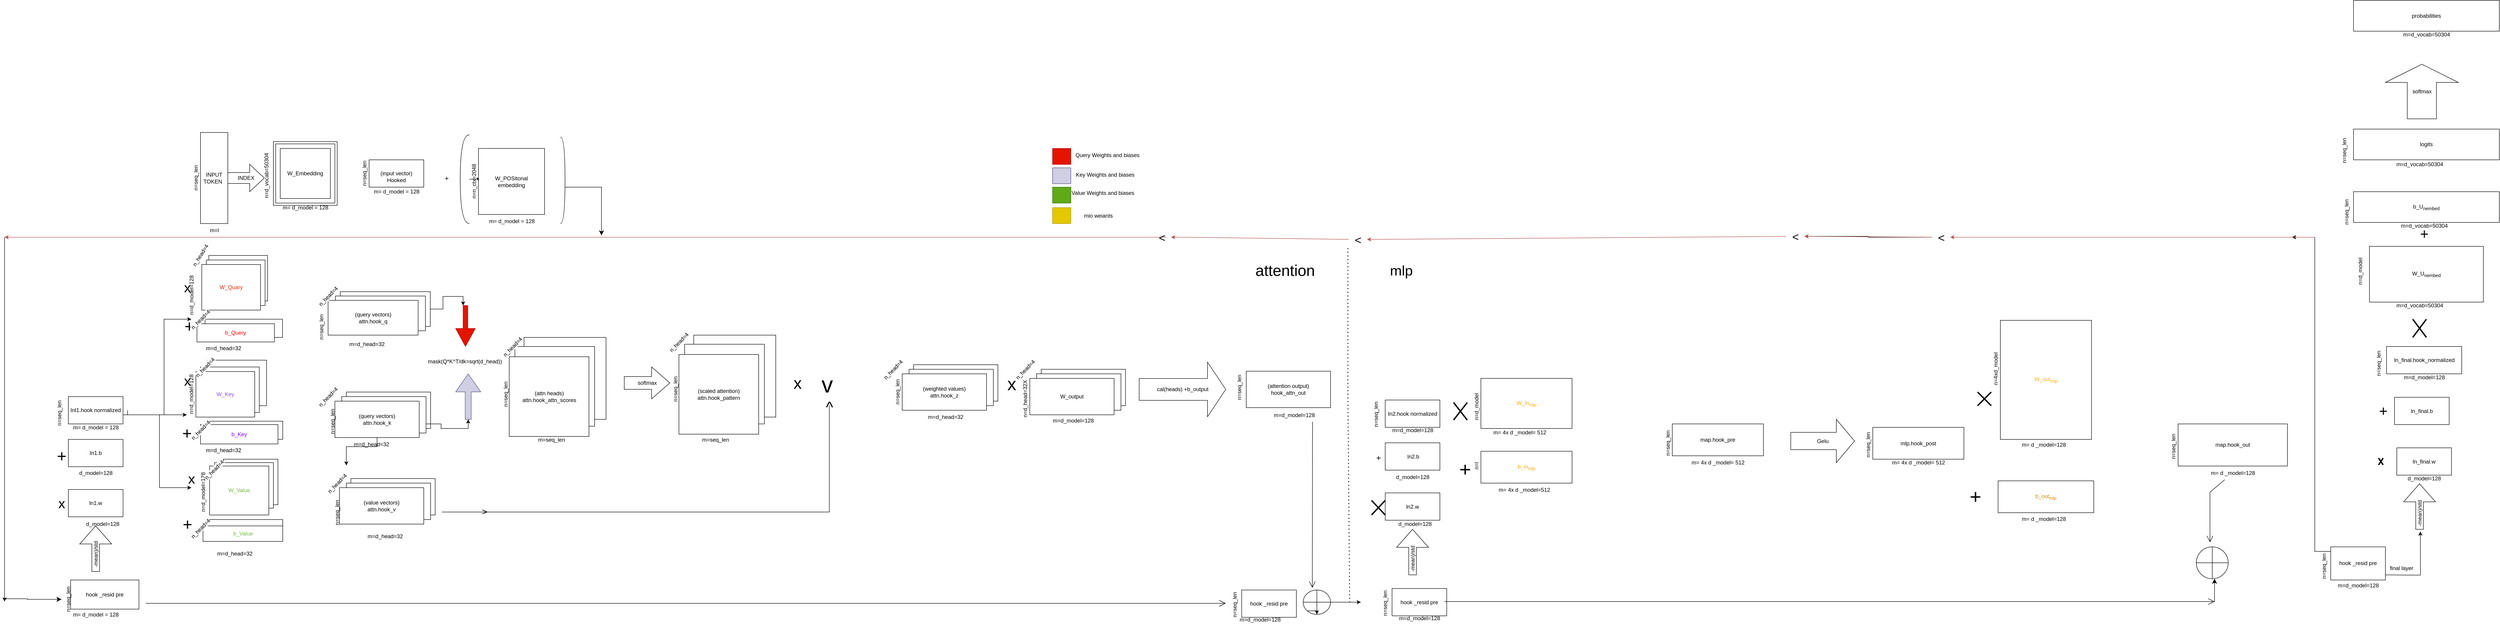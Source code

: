 <mxfile version="26.0.10">
  <diagram name="Page-1" id="UydJ2hcEZS3Cv35CTdD3">
    <mxGraphModel dx="2818" dy="2372" grid="1" gridSize="10" guides="1" tooltips="1" connect="1" arrows="1" fold="1" page="1" pageScale="1" pageWidth="850" pageHeight="1100" math="0" shadow="0">
      <root>
        <mxCell id="0" />
        <mxCell id="1" parent="0" />
        <mxCell id="M1_Aba_VDG0qhdQRLLz_-1" value="&lt;span style=&quot;white-space: pre;&quot;&gt;INPUT&lt;/span&gt;&lt;div&gt;&lt;span style=&quot;white-space: pre;&quot;&gt; TOKEN&lt;/span&gt;&lt;span style=&quot;white-space: pre;&quot;&gt;&#x9;&lt;/span&gt;&lt;/div&gt;" style="rounded=0;whiteSpace=wrap;html=1;direction=south;" vertex="1" parent="1">
          <mxGeometry x="10" y="10" width="60" height="200" as="geometry" />
        </mxCell>
        <mxCell id="M1_Aba_VDG0qhdQRLLz_-298" style="edgeStyle=orthogonalEdgeStyle;rounded=0;orthogonalLoop=1;jettySize=auto;html=1;" edge="1" parent="1" source="M1_Aba_VDG0qhdQRLLz_-272">
          <mxGeometry relative="1" as="geometry">
            <mxPoint x="4600" y="240" as="targetPoint" />
            <Array as="points">
              <mxPoint x="4650" y="930" />
              <mxPoint x="4650" y="240" />
              <mxPoint x="4630" y="240" />
            </Array>
          </mxGeometry>
        </mxCell>
        <mxCell id="M1_Aba_VDG0qhdQRLLz_-3" value="INDEX" style="shape=singleArrow;whiteSpace=wrap;html=1;arrowWidth=0.4;arrowSize=0.4;rounded=0;" vertex="1" parent="1">
          <mxGeometry x="70" y="80" width="80" height="60" as="geometry" />
        </mxCell>
        <mxCell id="M1_Aba_VDG0qhdQRLLz_-5" value="" style="whiteSpace=wrap;html=1;aspect=fixed;" vertex="1" parent="1">
          <mxGeometry x="170" y="30" width="140" height="140" as="geometry" />
        </mxCell>
        <mxCell id="M1_Aba_VDG0qhdQRLLz_-6" value="" style="whiteSpace=wrap;html=1;aspect=fixed;" vertex="1" parent="1">
          <mxGeometry x="175" y="35" width="130" height="130" as="geometry" />
        </mxCell>
        <mxCell id="M1_Aba_VDG0qhdQRLLz_-7" value="W_Embedding" style="whiteSpace=wrap;html=1;aspect=fixed;" vertex="1" parent="1">
          <mxGeometry x="185" y="45" width="110" height="110" as="geometry" />
        </mxCell>
        <mxCell id="M1_Aba_VDG0qhdQRLLz_-9" value="" style="shape=image;html=1;verticalAlign=top;verticalLabelPosition=bottom;labelBackgroundColor=#ffffff;imageAspect=0;aspect=fixed;image=https://cdn2.iconfinder.com/data/icons/css-vol-2/24/math-equal-128.png" vertex="1" parent="1">
          <mxGeometry x="310" y="70" width="60" height="60" as="geometry" />
        </mxCell>
        <mxCell id="M1_Aba_VDG0qhdQRLLz_-10" value="&lt;br&gt;&lt;div&gt;(input vector)&lt;/div&gt;&lt;div&gt;Hooked&lt;/div&gt;" style="rounded=0;whiteSpace=wrap;html=1;" vertex="1" parent="1">
          <mxGeometry x="380" y="70" width="120" height="60" as="geometry" />
        </mxCell>
        <mxCell id="M1_Aba_VDG0qhdQRLLz_-12" value="" style="shape=requiredInterface;html=1;verticalLabelPosition=bottom;sketch=0;" vertex="1" parent="1">
          <mxGeometry x="800" y="20" width="10" height="190" as="geometry" />
        </mxCell>
        <mxCell id="M1_Aba_VDG0qhdQRLLz_-344" value="" style="edgeStyle=orthogonalEdgeStyle;rounded=0;orthogonalLoop=1;jettySize=auto;html=1;" edge="1" parent="1" source="M1_Aba_VDG0qhdQRLLz_-13" target="M1_Aba_VDG0qhdQRLLz_-14">
          <mxGeometry relative="1" as="geometry" />
        </mxCell>
        <mxCell id="M1_Aba_VDG0qhdQRLLz_-13" value="" style="shape=requiredInterface;html=1;verticalLabelPosition=bottom;sketch=0;direction=west;" vertex="1" parent="1">
          <mxGeometry x="580" y="15" width="20" height="195" as="geometry" />
        </mxCell>
        <mxCell id="M1_Aba_VDG0qhdQRLLz_-14" value="W_POSitonal&lt;div&gt;embedding&lt;/div&gt;" style="whiteSpace=wrap;html=1;aspect=fixed;" vertex="1" parent="1">
          <mxGeometry x="620" y="45" width="145" height="145" as="geometry" />
        </mxCell>
        <mxCell id="M1_Aba_VDG0qhdQRLLz_-15" value="m= d_model = 128" style="text;html=1;align=center;verticalAlign=middle;resizable=0;points=[];autosize=1;strokeColor=none;fillColor=none;" vertex="1" parent="1">
          <mxGeometry x="380" y="125" width="120" height="30" as="geometry" />
        </mxCell>
        <mxCell id="M1_Aba_VDG0qhdQRLLz_-16" value="n=seq_len" style="text;html=1;align=center;verticalAlign=middle;resizable=0;points=[];autosize=1;strokeColor=none;fillColor=none;rotation=270;" vertex="1" parent="1">
          <mxGeometry x="330" y="85" width="80" height="30" as="geometry" />
        </mxCell>
        <mxCell id="M1_Aba_VDG0qhdQRLLz_-18" value="m= d_model = 128" style="text;html=1;align=center;verticalAlign=middle;resizable=0;points=[];autosize=1;strokeColor=none;fillColor=none;" vertex="1" parent="1">
          <mxGeometry x="632.5" y="190" width="120" height="30" as="geometry" />
        </mxCell>
        <mxCell id="M1_Aba_VDG0qhdQRLLz_-19" value="n=n_ctx=2048" style="text;html=1;align=center;verticalAlign=middle;resizable=0;points=[];autosize=1;strokeColor=none;fillColor=none;rotation=270;" vertex="1" parent="1">
          <mxGeometry x="560" y="102.5" width="100" height="30" as="geometry" />
        </mxCell>
        <mxCell id="M1_Aba_VDG0qhdQRLLz_-21" value="m=l" style="text;html=1;align=center;verticalAlign=middle;resizable=0;points=[];autosize=1;strokeColor=none;fillColor=none;" vertex="1" parent="1">
          <mxGeometry x="20" y="210" width="40" height="30" as="geometry" />
        </mxCell>
        <mxCell id="M1_Aba_VDG0qhdQRLLz_-22" value="n=seq_len" style="text;html=1;align=center;verticalAlign=middle;resizable=0;points=[];autosize=1;strokeColor=none;fillColor=none;rotation=270;" vertex="1" parent="1">
          <mxGeometry x="-40" y="95" width="80" height="30" as="geometry" />
        </mxCell>
        <mxCell id="M1_Aba_VDG0qhdQRLLz_-23" value="m= d_model = 128" style="text;html=1;align=center;verticalAlign=middle;resizable=0;points=[];autosize=1;strokeColor=none;fillColor=none;" vertex="1" parent="1">
          <mxGeometry x="180" y="160" width="120" height="30" as="geometry" />
        </mxCell>
        <mxCell id="M1_Aba_VDG0qhdQRLLz_-24" value="n=d_vocab=50304" style="text;html=1;align=center;verticalAlign=middle;resizable=0;points=[];autosize=1;strokeColor=none;fillColor=none;rotation=270;" vertex="1" parent="1">
          <mxGeometry x="95" y="90" width="120" height="30" as="geometry" />
        </mxCell>
        <mxCell id="M1_Aba_VDG0qhdQRLLz_-27" value="W_Quary" style="rounded=0;whiteSpace=wrap;html=1;" vertex="1" parent="1">
          <mxGeometry x="28.25" y="280" width="129" height="100" as="geometry" />
        </mxCell>
        <mxCell id="M1_Aba_VDG0qhdQRLLz_-28" value="b_Query" style="rounded=0;whiteSpace=wrap;html=1;" vertex="1" parent="1">
          <mxGeometry x="20" y="420" width="170" height="40" as="geometry" />
        </mxCell>
        <mxCell id="M1_Aba_VDG0qhdQRLLz_-31" value="" style="html=1;shadow=0;dashed=0;align=center;verticalAlign=middle;shape=mxgraph.arrows2.arrow;dy=0.76;dx=39.67;direction=north;notch=0;fillColor=#d0cee2;strokeColor=#56517e;" vertex="1" parent="1">
          <mxGeometry x="570" y="540" width="55" height="100" as="geometry" />
        </mxCell>
        <mxCell id="M1_Aba_VDG0qhdQRLLz_-47" style="edgeStyle=orthogonalEdgeStyle;rounded=0;orthogonalLoop=1;jettySize=auto;html=1;exitX=1;exitY=0.5;exitDx=0;exitDy=0;" edge="1" parent="1">
          <mxGeometry relative="1" as="geometry">
            <mxPoint x="-10" y="420" as="targetPoint" />
            <mxPoint x="-150" y="620" as="sourcePoint" />
            <Array as="points">
              <mxPoint x="-150" y="630" />
              <mxPoint x="-70" y="630" />
              <mxPoint x="-70" y="420" />
            </Array>
          </mxGeometry>
        </mxCell>
        <mxCell id="M1_Aba_VDG0qhdQRLLz_-42" value="Inl1.hook normalized" style="rounded=0;whiteSpace=wrap;html=1;" vertex="1" parent="1">
          <mxGeometry x="-280" y="590" width="120" height="60" as="geometry" />
        </mxCell>
        <mxCell id="M1_Aba_VDG0qhdQRLLz_-43" value="In1.b" style="rounded=0;whiteSpace=wrap;html=1;" vertex="1" parent="1">
          <mxGeometry x="-280" y="684" width="120" height="60" as="geometry" />
        </mxCell>
        <mxCell id="M1_Aba_VDG0qhdQRLLz_-44" value="ln1.w" style="rounded=0;whiteSpace=wrap;html=1;" vertex="1" parent="1">
          <mxGeometry x="-280" y="794" width="120" height="60" as="geometry" />
        </mxCell>
        <mxCell id="M1_Aba_VDG0qhdQRLLz_-45" value="hook _resid pre" style="rounded=0;whiteSpace=wrap;html=1;" vertex="1" parent="1">
          <mxGeometry x="-275" y="992.75" width="150" height="64" as="geometry" />
        </mxCell>
        <mxCell id="M1_Aba_VDG0qhdQRLLz_-46" value="" style="html=1;shadow=0;dashed=0;align=center;verticalAlign=middle;shape=mxgraph.arrows2.arrow;dy=0.76;dx=39.67;direction=north;notch=0;" vertex="1" parent="1">
          <mxGeometry x="-255" y="874" width="70" height="100" as="geometry" />
        </mxCell>
        <mxCell id="M1_Aba_VDG0qhdQRLLz_-49" style="edgeStyle=orthogonalEdgeStyle;rounded=0;orthogonalLoop=1;jettySize=auto;html=1;flowAnimation=0;" edge="1" parent="1">
          <mxGeometry relative="1" as="geometry">
            <mxPoint x="-10" y="790" as="targetPoint" />
            <mxPoint x="-160" y="600" as="sourcePoint" />
            <Array as="points">
              <mxPoint x="-160" y="630" />
              <mxPoint x="-80" y="630" />
              <mxPoint x="-80" y="790" />
            </Array>
          </mxGeometry>
        </mxCell>
        <mxCell id="M1_Aba_VDG0qhdQRLLz_-50" value="" style="endArrow=classic;html=1;rounded=0;" edge="1" parent="1">
          <mxGeometry width="50" height="50" relative="1" as="geometry">
            <mxPoint x="-80" y="630" as="sourcePoint" />
            <mxPoint x="-20" y="630" as="targetPoint" />
          </mxGeometry>
        </mxCell>
        <mxCell id="M1_Aba_VDG0qhdQRLLz_-51" value="W_Key" style="rounded=0;whiteSpace=wrap;html=1;" vertex="1" parent="1">
          <mxGeometry x="26" y="510" width="129" height="100" as="geometry" />
        </mxCell>
        <mxCell id="M1_Aba_VDG0qhdQRLLz_-52" value="b_Key" style="rounded=0;whiteSpace=wrap;html=1;" vertex="1" parent="1">
          <mxGeometry x="20.5" y="644" width="170" height="40" as="geometry" />
        </mxCell>
        <mxCell id="M1_Aba_VDG0qhdQRLLz_-53" value="W_Value" style="rounded=0;whiteSpace=wrap;html=1;" vertex="1" parent="1">
          <mxGeometry x="60" y="727.5" width="120" height="100" as="geometry" />
        </mxCell>
        <mxCell id="M1_Aba_VDG0qhdQRLLz_-54" value="b_Value" style="rounded=0;whiteSpace=wrap;html=1;" vertex="1" parent="1">
          <mxGeometry x="20.5" y="860" width="170" height="40" as="geometry" />
        </mxCell>
        <mxCell id="M1_Aba_VDG0qhdQRLLz_-55" value="" style="shape=image;html=1;verticalAlign=top;verticalLabelPosition=bottom;labelBackgroundColor=#ffffff;imageAspect=0;aspect=fixed;image=https://cdn2.iconfinder.com/data/icons/css-vol-2/24/math-equal-128.png" vertex="1" parent="1">
          <mxGeometry x="220" y="370" width="60" height="60" as="geometry" />
        </mxCell>
        <mxCell id="M1_Aba_VDG0qhdQRLLz_-60" value="" style="group;flipH=1;" vertex="1" connectable="0" parent="1">
          <mxGeometry x="290" y="350" width="235" height="105" as="geometry" />
        </mxCell>
        <mxCell id="M1_Aba_VDG0qhdQRLLz_-57" value="" style="rounded=0;whiteSpace=wrap;html=1;" vertex="1" parent="M1_Aba_VDG0qhdQRLLz_-60">
          <mxGeometry x="26.705" y="9.545" width="197.614" height="76.364" as="geometry" />
        </mxCell>
        <mxCell id="M1_Aba_VDG0qhdQRLLz_-58" value="" style="rounded=0;whiteSpace=wrap;html=1;" vertex="1" parent="M1_Aba_VDG0qhdQRLLz_-60">
          <mxGeometry x="16.023" y="19.091" width="197.614" height="76.364" as="geometry" />
        </mxCell>
        <mxCell id="M1_Aba_VDG0qhdQRLLz_-59" value="&lt;div&gt;(query vectors)&lt;/div&gt;&lt;div&gt;attn.hook_q&lt;/div&gt;" style="rounded=0;whiteSpace=wrap;html=1;" vertex="1" parent="M1_Aba_VDG0qhdQRLLz_-60">
          <mxGeometry y="28.636" width="197.614" height="76.364" as="geometry" />
        </mxCell>
        <mxCell id="M1_Aba_VDG0qhdQRLLz_-220" value="&lt;span style=&quot;caret-color: rgb(0, 0, 0); color: rgb(0, 0, 0); font-family: Helvetica; font-size: 12px; font-style: normal; font-variant-caps: normal; font-weight: 400; letter-spacing: normal; orphans: auto; text-align: center; text-indent: 0px; text-transform: none; white-space: nowrap; widows: auto; word-spacing: 0px; -webkit-text-stroke-width: 0px; background-color: rgb(251, 251, 251); text-decoration: none; display: inline !important; float: none;&quot;&gt;n_head=4&lt;/span&gt;" style="text;whiteSpace=wrap;html=1;rotation=314;" vertex="1" parent="M1_Aba_VDG0qhdQRLLz_-60">
          <mxGeometry x="-30" y="-11.36" width="100" height="40" as="geometry" />
        </mxCell>
        <mxCell id="M1_Aba_VDG0qhdQRLLz_-61" value="" style="shape=image;html=1;verticalAlign=top;verticalLabelPosition=bottom;labelBackgroundColor=#ffffff;imageAspect=0;aspect=fixed;image=https://cdn2.iconfinder.com/data/icons/css-vol-2/24/math-equal-128.png" vertex="1" parent="1">
          <mxGeometry x="230" y="595" width="60" height="60" as="geometry" />
        </mxCell>
        <mxCell id="M1_Aba_VDG0qhdQRLLz_-62" value="" style="group;flipH=1;" vertex="1" connectable="0" parent="1">
          <mxGeometry x="305" y="570" width="220" height="110" as="geometry" />
        </mxCell>
        <mxCell id="M1_Aba_VDG0qhdQRLLz_-63" value="" style="rounded=0;whiteSpace=wrap;html=1;" vertex="1" parent="M1_Aba_VDG0qhdQRLLz_-62">
          <mxGeometry x="25" y="10" width="185" height="80" as="geometry" />
        </mxCell>
        <mxCell id="M1_Aba_VDG0qhdQRLLz_-64" value="" style="rounded=0;whiteSpace=wrap;html=1;" vertex="1" parent="M1_Aba_VDG0qhdQRLLz_-62">
          <mxGeometry x="15" y="20" width="185" height="80" as="geometry" />
        </mxCell>
        <mxCell id="M1_Aba_VDG0qhdQRLLz_-65" value="&lt;div&gt;(query vectors)&lt;/div&gt;&lt;div&gt;attn.hook_k&lt;/div&gt;" style="rounded=0;whiteSpace=wrap;html=1;" vertex="1" parent="M1_Aba_VDG0qhdQRLLz_-62">
          <mxGeometry y="30" width="185" height="80" as="geometry" />
        </mxCell>
        <mxCell id="M1_Aba_VDG0qhdQRLLz_-219" value="&lt;span style=&quot;caret-color: rgb(0, 0, 0); color: rgb(0, 0, 0); font-family: Helvetica; font-size: 12px; font-style: normal; font-variant-caps: normal; font-weight: 400; letter-spacing: normal; orphans: auto; text-align: center; text-indent: 0px; text-transform: none; white-space: nowrap; widows: auto; word-spacing: 0px; -webkit-text-stroke-width: 0px; background-color: rgb(251, 251, 251); text-decoration: none; display: inline !important; float: none;&quot;&gt;n_head=4&lt;/span&gt;" style="text;whiteSpace=wrap;html=1;rotation=314;" vertex="1" parent="M1_Aba_VDG0qhdQRLLz_-62">
          <mxGeometry x="-45" y="-10" width="100" height="40" as="geometry" />
        </mxCell>
        <mxCell id="M1_Aba_VDG0qhdQRLLz_-222" value="n=seq_len" style="text;html=1;align=center;verticalAlign=middle;resizable=0;points=[];autosize=1;strokeColor=none;fillColor=none;rotation=270;" vertex="1" parent="M1_Aba_VDG0qhdQRLLz_-62">
          <mxGeometry x="-45" y="60" width="80" height="30" as="geometry" />
        </mxCell>
        <mxCell id="M1_Aba_VDG0qhdQRLLz_-66" value="" style="shape=image;html=1;verticalAlign=top;verticalLabelPosition=bottom;labelBackgroundColor=#ffffff;imageAspect=0;aspect=fixed;image=https://cdn2.iconfinder.com/data/icons/css-vol-2/24/math-equal-128.png" vertex="1" parent="1">
          <mxGeometry x="240" y="785" width="60" height="60" as="geometry" />
        </mxCell>
        <mxCell id="M1_Aba_VDG0qhdQRLLz_-67" value="" style="group;flipH=1;" vertex="1" connectable="0" parent="1">
          <mxGeometry x="315" y="760" width="220" height="110" as="geometry" />
        </mxCell>
        <mxCell id="M1_Aba_VDG0qhdQRLLz_-68" value="" style="rounded=0;whiteSpace=wrap;html=1;" vertex="1" parent="M1_Aba_VDG0qhdQRLLz_-67">
          <mxGeometry x="25" y="10" width="185" height="80" as="geometry" />
        </mxCell>
        <mxCell id="M1_Aba_VDG0qhdQRLLz_-69" value="" style="rounded=0;whiteSpace=wrap;html=1;" vertex="1" parent="M1_Aba_VDG0qhdQRLLz_-67">
          <mxGeometry x="15" y="20" width="185" height="80" as="geometry" />
        </mxCell>
        <mxCell id="M1_Aba_VDG0qhdQRLLz_-70" value="&lt;div&gt;(value vectors)&lt;/div&gt;&lt;div&gt;attn.hook_v&lt;/div&gt;" style="rounded=0;whiteSpace=wrap;html=1;" vertex="1" parent="M1_Aba_VDG0qhdQRLLz_-67">
          <mxGeometry y="30" width="185" height="80" as="geometry" />
        </mxCell>
        <mxCell id="M1_Aba_VDG0qhdQRLLz_-218" value="&lt;span style=&quot;caret-color: rgb(0, 0, 0); color: rgb(0, 0, 0); font-family: Helvetica; font-size: 12px; font-style: normal; font-variant-caps: normal; font-weight: 400; letter-spacing: normal; orphans: auto; text-align: center; text-indent: 0px; text-transform: none; white-space: nowrap; widows: auto; word-spacing: 0px; -webkit-text-stroke-width: 0px; background-color: rgb(251, 251, 251); text-decoration: none; display: inline !important; float: none;&quot;&gt;n_head=4&lt;/span&gt;" style="text;whiteSpace=wrap;html=1;rotation=314;" vertex="1" parent="M1_Aba_VDG0qhdQRLLz_-67">
          <mxGeometry x="-35" y="-10" width="100" height="40" as="geometry" />
        </mxCell>
        <mxCell id="M1_Aba_VDG0qhdQRLLz_-228" value="n=seq_len" style="text;html=1;align=center;verticalAlign=middle;resizable=0;points=[];autosize=1;strokeColor=none;fillColor=none;rotation=270;" vertex="1" parent="M1_Aba_VDG0qhdQRLLz_-67">
          <mxGeometry x="-45" y="70" width="80" height="30" as="geometry" />
        </mxCell>
        <mxCell id="M1_Aba_VDG0qhdQRLLz_-71" value="" style="html=1;shadow=0;dashed=0;align=center;verticalAlign=middle;shape=mxgraph.arrows2.arrow;dy=0.76;dx=39.67;direction=south;notch=0;fillColor=#e51400;fontColor=#ffffff;strokeColor=#B20000;" vertex="1" parent="1">
          <mxGeometry x="570" y="390" width="43" height="90" as="geometry" />
        </mxCell>
        <mxCell id="M1_Aba_VDG0qhdQRLLz_-73" style="edgeStyle=orthogonalEdgeStyle;rounded=0;orthogonalLoop=1;jettySize=auto;html=1;entryX=0;entryY=0.5;entryDx=0;entryDy=0;entryPerimeter=0;" edge="1" parent="1" source="M1_Aba_VDG0qhdQRLLz_-64" target="M1_Aba_VDG0qhdQRLLz_-31">
          <mxGeometry relative="1" as="geometry">
            <Array as="points">
              <mxPoint x="538" y="650" />
              <mxPoint x="538" y="660" />
              <mxPoint x="598" y="660" />
            </Array>
          </mxGeometry>
        </mxCell>
        <mxCell id="M1_Aba_VDG0qhdQRLLz_-74" style="edgeStyle=orthogonalEdgeStyle;rounded=0;orthogonalLoop=1;jettySize=auto;html=1;exitX=1;exitY=0.5;exitDx=0;exitDy=0;entryX=0;entryY=0;entryDx=0;entryDy=26.66;entryPerimeter=0;" edge="1" parent="1" source="M1_Aba_VDG0qhdQRLLz_-57" target="M1_Aba_VDG0qhdQRLLz_-71">
          <mxGeometry relative="1" as="geometry" />
        </mxCell>
        <mxCell id="M1_Aba_VDG0qhdQRLLz_-75" value="" style="whiteSpace=wrap;html=1;aspect=fixed;" vertex="1" parent="1">
          <mxGeometry x="720" y="460" width="180" height="180" as="geometry" />
        </mxCell>
        <mxCell id="M1_Aba_VDG0qhdQRLLz_-77" value="" style="whiteSpace=wrap;html=1;aspect=fixed;" vertex="1" parent="1">
          <mxGeometry x="700" y="480" width="175" height="175" as="geometry" />
        </mxCell>
        <mxCell id="M1_Aba_VDG0qhdQRLLz_-78" value="(attn heads)&lt;div&gt;attn.hook_attn_scores&lt;/div&gt;" style="whiteSpace=wrap;html=1;aspect=fixed;" vertex="1" parent="1">
          <mxGeometry x="687.5" y="502.5" width="175" height="175" as="geometry" />
        </mxCell>
        <mxCell id="M1_Aba_VDG0qhdQRLLz_-79" value="softmax" style="html=1;shadow=0;dashed=0;align=center;verticalAlign=middle;shape=mxgraph.arrows2.arrow;dy=0.6;dx=40;notch=0;" vertex="1" parent="1">
          <mxGeometry x="940" y="525" width="100" height="70" as="geometry" />
        </mxCell>
        <mxCell id="M1_Aba_VDG0qhdQRLLz_-81" value="" style="whiteSpace=wrap;html=1;aspect=fixed;" vertex="1" parent="1">
          <mxGeometry x="1092.5" y="455" width="180" height="180" as="geometry" />
        </mxCell>
        <mxCell id="M1_Aba_VDG0qhdQRLLz_-82" value="" style="whiteSpace=wrap;html=1;aspect=fixed;" vertex="1" parent="1">
          <mxGeometry x="1072.5" y="475" width="175" height="175" as="geometry" />
        </mxCell>
        <mxCell id="M1_Aba_VDG0qhdQRLLz_-83" value="(scaled attention)&lt;div&gt;attn.hook_pattern&lt;/div&gt;" style="whiteSpace=wrap;html=1;aspect=fixed;" vertex="1" parent="1">
          <mxGeometry x="1060" y="497.5" width="175" height="175" as="geometry" />
        </mxCell>
        <mxCell id="M1_Aba_VDG0qhdQRLLz_-84" value="&lt;font style=&quot;font-size: 36px;&quot;&gt;x&lt;/font&gt;" style="text;html=1;align=center;verticalAlign=middle;resizable=0;points=[];autosize=1;strokeColor=none;fillColor=none;" vertex="1" parent="1">
          <mxGeometry x="1300" y="530" width="40" height="60" as="geometry" />
        </mxCell>
        <mxCell id="M1_Aba_VDG0qhdQRLLz_-88" value="&lt;font style=&quot;font-size: 50px;&quot;&gt;v&lt;/font&gt;" style="text;html=1;align=center;verticalAlign=middle;resizable=0;points=[];autosize=1;strokeColor=none;fillColor=none;" vertex="1" parent="1">
          <mxGeometry x="1360" y="527.5" width="50" height="70" as="geometry" />
        </mxCell>
        <mxCell id="M1_Aba_VDG0qhdQRLLz_-90" value="" style="shape=image;html=1;verticalAlign=top;verticalLabelPosition=bottom;labelBackgroundColor=#ffffff;imageAspect=0;aspect=fixed;image=https://cdn2.iconfinder.com/data/icons/css-vol-2/24/math-equal-128.png" vertex="1" parent="1">
          <mxGeometry x="1430" y="538.5" width="71.5" height="71.5" as="geometry" />
        </mxCell>
        <mxCell id="M1_Aba_VDG0qhdQRLLz_-91" value="" style="group;flipH=1;" vertex="1" connectable="0" parent="1">
          <mxGeometry x="1550" y="510" width="220" height="110" as="geometry" />
        </mxCell>
        <mxCell id="M1_Aba_VDG0qhdQRLLz_-92" value="" style="rounded=0;whiteSpace=wrap;html=1;" vertex="1" parent="M1_Aba_VDG0qhdQRLLz_-91">
          <mxGeometry x="25" y="10" width="185" height="80" as="geometry" />
        </mxCell>
        <mxCell id="M1_Aba_VDG0qhdQRLLz_-93" value="" style="rounded=0;whiteSpace=wrap;html=1;" vertex="1" parent="M1_Aba_VDG0qhdQRLLz_-91">
          <mxGeometry x="15" y="20" width="185" height="80" as="geometry" />
        </mxCell>
        <mxCell id="M1_Aba_VDG0qhdQRLLz_-94" value="(weighted values)&lt;div&gt;attn.hook_z&lt;/div&gt;" style="rounded=0;whiteSpace=wrap;html=1;" vertex="1" parent="M1_Aba_VDG0qhdQRLLz_-91">
          <mxGeometry y="30" width="185" height="80" as="geometry" />
        </mxCell>
        <mxCell id="M1_Aba_VDG0qhdQRLLz_-232" value="&lt;span style=&quot;caret-color: rgb(0, 0, 0); color: rgb(0, 0, 0); font-family: Helvetica; font-size: 12px; font-style: normal; font-variant-caps: normal; font-weight: 400; letter-spacing: normal; orphans: auto; text-align: center; text-indent: 0px; text-transform: none; white-space: nowrap; widows: auto; word-spacing: 0px; -webkit-text-stroke-width: 0px; background-color: rgb(251, 251, 251); text-decoration: none; display: inline !important; float: none;&quot;&gt;n_head=4&lt;/span&gt;" style="text;whiteSpace=wrap;html=1;rotation=314;" vertex="1" parent="M1_Aba_VDG0qhdQRLLz_-91">
          <mxGeometry x="-50" y="-10" width="100" height="40" as="geometry" />
        </mxCell>
        <mxCell id="M1_Aba_VDG0qhdQRLLz_-236" value="n=seq_len" style="text;html=1;align=center;verticalAlign=middle;resizable=0;points=[];autosize=1;strokeColor=none;fillColor=none;rotation=270;" vertex="1" parent="M1_Aba_VDG0qhdQRLLz_-91">
          <mxGeometry x="-50" y="55" width="80" height="30" as="geometry" />
        </mxCell>
        <mxCell id="M1_Aba_VDG0qhdQRLLz_-96" value="&lt;font style=&quot;font-size: 39px;&quot;&gt;x&lt;/font&gt;" style="text;html=1;align=center;verticalAlign=middle;resizable=0;points=[];autosize=1;strokeColor=none;fillColor=none;" vertex="1" parent="1">
          <mxGeometry x="1770" y="532.5" width="40" height="60" as="geometry" />
        </mxCell>
        <mxCell id="M1_Aba_VDG0qhdQRLLz_-97" value="cal(heads) +b_output" style="html=1;shadow=0;dashed=0;align=center;verticalAlign=middle;shape=mxgraph.arrows2.arrow;dy=0.6;dx=40;notch=0;" vertex="1" parent="1">
          <mxGeometry x="2070" y="514.25" width="190" height="120" as="geometry" />
        </mxCell>
        <mxCell id="M1_Aba_VDG0qhdQRLLz_-99" value="" style="group;flipH=1;" vertex="1" connectable="0" parent="1">
          <mxGeometry x="2280" y="524.25" width="220" height="110" as="geometry" />
        </mxCell>
        <mxCell id="M1_Aba_VDG0qhdQRLLz_-100" value="(attention output)&lt;div&gt;hook_attn_out&lt;/div&gt;" style="rounded=0;whiteSpace=wrap;html=1;" vertex="1" parent="M1_Aba_VDG0qhdQRLLz_-99">
          <mxGeometry x="25" y="10" width="185" height="80" as="geometry" />
        </mxCell>
        <mxCell id="M1_Aba_VDG0qhdQRLLz_-242" value="n=seq_len" style="text;html=1;align=center;verticalAlign=middle;resizable=0;points=[];autosize=1;strokeColor=none;fillColor=none;rotation=270;" vertex="1" parent="M1_Aba_VDG0qhdQRLLz_-99">
          <mxGeometry x="-30" y="30.75" width="80" height="30" as="geometry" />
        </mxCell>
        <mxCell id="M1_Aba_VDG0qhdQRLLz_-103" value="" style="group;flipH=1;" vertex="1" connectable="0" parent="1">
          <mxGeometry x="1830" y="520" width="220" height="110" as="geometry" />
        </mxCell>
        <mxCell id="M1_Aba_VDG0qhdQRLLz_-104" value="" style="rounded=0;whiteSpace=wrap;html=1;" vertex="1" parent="M1_Aba_VDG0qhdQRLLz_-103">
          <mxGeometry x="25" y="10" width="185" height="80" as="geometry" />
        </mxCell>
        <mxCell id="M1_Aba_VDG0qhdQRLLz_-105" value="" style="rounded=0;whiteSpace=wrap;html=1;" vertex="1" parent="M1_Aba_VDG0qhdQRLLz_-103">
          <mxGeometry x="15" y="20" width="185" height="80" as="geometry" />
        </mxCell>
        <mxCell id="M1_Aba_VDG0qhdQRLLz_-106" value="W_output" style="rounded=0;whiteSpace=wrap;html=1;" vertex="1" parent="M1_Aba_VDG0qhdQRLLz_-103">
          <mxGeometry y="30" width="185" height="80" as="geometry" />
        </mxCell>
        <mxCell id="M1_Aba_VDG0qhdQRLLz_-120" value="In2.hook normalized" style="rounded=0;whiteSpace=wrap;html=1;" vertex="1" parent="1">
          <mxGeometry x="2610" y="597.5" width="120" height="60" as="geometry" />
        </mxCell>
        <mxCell id="M1_Aba_VDG0qhdQRLLz_-121" value="&amp;nbsp;ln2.b" style="rounded=0;whiteSpace=wrap;html=1;" vertex="1" parent="1">
          <mxGeometry x="2610" y="691.5" width="120" height="60" as="geometry" />
        </mxCell>
        <mxCell id="M1_Aba_VDG0qhdQRLLz_-122" value="ln2.w" style="rounded=0;whiteSpace=wrap;html=1;" vertex="1" parent="1">
          <mxGeometry x="2610" y="801.5" width="120" height="60" as="geometry" />
        </mxCell>
        <mxCell id="M1_Aba_VDG0qhdQRLLz_-124" value="" style="html=1;shadow=0;dashed=0;align=center;verticalAlign=middle;shape=mxgraph.arrows2.arrow;dy=0.76;dx=39.67;direction=north;notch=0;" vertex="1" parent="1">
          <mxGeometry x="2635" y="881.5" width="70" height="100" as="geometry" />
        </mxCell>
        <mxCell id="M1_Aba_VDG0qhdQRLLz_-125" value="&lt;span style=&quot;color: light-dark(rgb(255, 170, 0), rgb(237, 237, 237));&quot;&gt;W_in&lt;sub&gt;mlp&lt;/sub&gt;&lt;/span&gt;" style="rounded=0;whiteSpace=wrap;html=1;" vertex="1" parent="1">
          <mxGeometry x="2820" y="550" width="200" height="110" as="geometry" />
        </mxCell>
        <mxCell id="M1_Aba_VDG0qhdQRLLz_-126" value="&lt;span style=&quot;color: light-dark(rgb(255, 170, 0), rgb(237, 237, 237));&quot;&gt;b_in&lt;sub&gt;mlp&lt;/sub&gt;&lt;/span&gt;" style="rounded=0;whiteSpace=wrap;html=1;" vertex="1" parent="1">
          <mxGeometry x="2820" y="710" width="200" height="70" as="geometry" />
        </mxCell>
        <mxCell id="M1_Aba_VDG0qhdQRLLz_-127" value="" style="shape=image;html=1;verticalAlign=top;verticalLabelPosition=bottom;labelBackgroundColor=#ffffff;imageAspect=0;aspect=fixed;image=https://cdn2.iconfinder.com/data/icons/css-vol-2/24/math-equal-128.png" vertex="1" parent="1">
          <mxGeometry x="3070" y="616" width="128" height="128" as="geometry" />
        </mxCell>
        <mxCell id="M1_Aba_VDG0qhdQRLLz_-128" value="map.hook_pre" style="rounded=0;whiteSpace=wrap;html=1;" vertex="1" parent="1">
          <mxGeometry x="3240" y="650" width="200" height="70" as="geometry" />
        </mxCell>
        <mxCell id="M1_Aba_VDG0qhdQRLLz_-129" value="&lt;div&gt;Gelu&lt;/div&gt;" style="html=1;shadow=0;dashed=0;align=center;verticalAlign=middle;shape=mxgraph.arrows2.arrow;dy=0.6;dx=40;notch=0;" vertex="1" parent="1">
          <mxGeometry x="3500" y="640" width="140" height="95" as="geometry" />
        </mxCell>
        <mxCell id="M1_Aba_VDG0qhdQRLLz_-130" value="mlp.hook_post" style="rounded=0;whiteSpace=wrap;html=1;" vertex="1" parent="1">
          <mxGeometry x="3680" y="657.5" width="200" height="70" as="geometry" />
        </mxCell>
        <mxCell id="M1_Aba_VDG0qhdQRLLz_-131" value="&lt;span style=&quot;color: light-dark(rgb(255, 170, 0), rgb(237, 237, 237));&quot;&gt;W_out&lt;sub&gt;mlp&lt;/sub&gt;&lt;/span&gt;" style="rounded=0;whiteSpace=wrap;html=1;" vertex="1" parent="1">
          <mxGeometry x="3960" y="422.5" width="200" height="261.5" as="geometry" />
        </mxCell>
        <mxCell id="M1_Aba_VDG0qhdQRLLz_-132" value="&lt;span style=&quot;color: light-dark(rgb(213, 132, 0), rgb(237, 237, 237));&quot;&gt;b_out&lt;sub&gt;mlp&lt;/sub&gt;&lt;/span&gt;" style="rounded=0;whiteSpace=wrap;html=1;" vertex="1" parent="1">
          <mxGeometry x="3955" y="775" width="210" height="70" as="geometry" />
        </mxCell>
        <mxCell id="M1_Aba_VDG0qhdQRLLz_-135" value="" style="shape=umlDestroy;whiteSpace=wrap;html=1;strokeWidth=3;targetShapes=umlLifeline;" vertex="1" parent="1">
          <mxGeometry x="3910" y="580" width="30" height="30" as="geometry" />
        </mxCell>
        <mxCell id="M1_Aba_VDG0qhdQRLLz_-136" value="&lt;span style=&quot;font-size: 44px;&quot;&gt;+&lt;/span&gt;" style="text;html=1;align=center;verticalAlign=middle;resizable=0;points=[];autosize=1;strokeColor=none;fillColor=none;" vertex="1" parent="1">
          <mxGeometry x="3880" y="775" width="50" height="70" as="geometry" />
        </mxCell>
        <mxCell id="M1_Aba_VDG0qhdQRLLz_-137" value="" style="shape=image;html=1;verticalAlign=top;verticalLabelPosition=bottom;labelBackgroundColor=#ffffff;imageAspect=0;aspect=fixed;image=https://cdn2.iconfinder.com/data/icons/css-vol-2/24/math-equal-128.png" vertex="1" parent="1">
          <mxGeometry x="4210" y="657.5" width="100" height="100" as="geometry" />
        </mxCell>
        <mxCell id="M1_Aba_VDG0qhdQRLLz_-138" value="map.hook_out" style="rounded=0;whiteSpace=wrap;html=1;" vertex="1" parent="1">
          <mxGeometry x="4350" y="650" width="240" height="92.5" as="geometry" />
        </mxCell>
        <mxCell id="M1_Aba_VDG0qhdQRLLz_-139" value="ln_final.hook_normalized" style="rounded=0;whiteSpace=wrap;html=1;" vertex="1" parent="1">
          <mxGeometry x="4807.5" y="480" width="165" height="60" as="geometry" />
        </mxCell>
        <mxCell id="M1_Aba_VDG0qhdQRLLz_-140" value="ln_final.b" style="rounded=0;whiteSpace=wrap;html=1;" vertex="1" parent="1">
          <mxGeometry x="4825" y="591.5" width="120" height="60" as="geometry" />
        </mxCell>
        <mxCell id="M1_Aba_VDG0qhdQRLLz_-141" value="ln_final.w" style="rounded=0;whiteSpace=wrap;html=1;" vertex="1" parent="1">
          <mxGeometry x="4830" y="702.5" width="120" height="60" as="geometry" />
        </mxCell>
        <mxCell id="M1_Aba_VDG0qhdQRLLz_-143" value="" style="html=1;shadow=0;dashed=0;align=center;verticalAlign=middle;shape=mxgraph.arrows2.arrow;dy=0.76;dx=39.67;direction=north;notch=0;" vertex="1" parent="1">
          <mxGeometry x="4845" y="781.5" width="70" height="100" as="geometry" />
        </mxCell>
        <mxCell id="M1_Aba_VDG0qhdQRLLz_-144" value="" style="shape=umlDestroy;whiteSpace=wrap;html=1;strokeWidth=3;targetShapes=umlLifeline;" vertex="1" parent="1">
          <mxGeometry x="4865" y="420" width="30" height="40" as="geometry" />
        </mxCell>
        <mxCell id="M1_Aba_VDG0qhdQRLLz_-145" value="W_U&lt;sub&gt;nembed&lt;/sub&gt;" style="rounded=0;whiteSpace=wrap;html=1;" vertex="1" parent="1">
          <mxGeometry x="4770" y="260" width="250" height="122.5" as="geometry" />
        </mxCell>
        <mxCell id="M1_Aba_VDG0qhdQRLLz_-146" value="b_U&lt;sub&gt;nembed&lt;/sub&gt;" style="rounded=0;whiteSpace=wrap;html=1;" vertex="1" parent="1">
          <mxGeometry x="4735" y="140" width="320" height="67.5" as="geometry" />
        </mxCell>
        <mxCell id="M1_Aba_VDG0qhdQRLLz_-148" value="" style="shape=image;html=1;verticalAlign=top;verticalLabelPosition=bottom;labelBackgroundColor=#ffffff;imageAspect=0;aspect=fixed;image=https://cdn2.iconfinder.com/data/icons/css-vol-2/24/math-equal-128.png" vertex="1" parent="1">
          <mxGeometry x="4850" y="75" width="95" height="95" as="geometry" />
        </mxCell>
        <mxCell id="M1_Aba_VDG0qhdQRLLz_-149" value="logits" style="rounded=0;whiteSpace=wrap;html=1;" vertex="1" parent="1">
          <mxGeometry x="4735" y="2.5" width="320" height="67.5" as="geometry" />
        </mxCell>
        <mxCell id="M1_Aba_VDG0qhdQRLLz_-154" value="softmax" style="html=1;shadow=0;dashed=0;align=center;verticalAlign=middle;shape=mxgraph.arrows2.arrow;dy=0.6;dx=40;direction=north;notch=0;" vertex="1" parent="1">
          <mxGeometry x="4805" y="-140" width="160" height="120" as="geometry" />
        </mxCell>
        <mxCell id="M1_Aba_VDG0qhdQRLLz_-155" value="probabilities" style="rounded=0;whiteSpace=wrap;html=1;" vertex="1" parent="1">
          <mxGeometry x="4735" y="-280" width="320" height="67.5" as="geometry" />
        </mxCell>
        <mxCell id="M1_Aba_VDG0qhdQRLLz_-156" value="m= d_model = 128" style="text;html=1;align=center;verticalAlign=middle;resizable=0;points=[];autosize=1;strokeColor=none;fillColor=none;" vertex="1" parent="1">
          <mxGeometry x="-280" y="642.5" width="120" height="30" as="geometry" />
        </mxCell>
        <mxCell id="M1_Aba_VDG0qhdQRLLz_-157" value="d_model=128" style="text;html=1;align=center;verticalAlign=middle;resizable=0;points=[];autosize=1;strokeColor=none;fillColor=none;" vertex="1" parent="1">
          <mxGeometry x="-270" y="742.5" width="100" height="30" as="geometry" />
        </mxCell>
        <mxCell id="M1_Aba_VDG0qhdQRLLz_-158" value="d_model=128" style="text;html=1;align=center;verticalAlign=middle;resizable=0;points=[];autosize=1;strokeColor=none;fillColor=none;" vertex="1" parent="1">
          <mxGeometry x="-255" y="855" width="100" height="30" as="geometry" />
        </mxCell>
        <mxCell id="M1_Aba_VDG0qhdQRLLz_-159" value="mask(Q*K^T/dk=sqrt(d_head))" style="text;html=1;align=center;verticalAlign=middle;resizable=0;points=[];autosize=1;strokeColor=none;fillColor=none;" vertex="1" parent="1">
          <mxGeometry x="495" y="498" width="190" height="30" as="geometry" />
        </mxCell>
        <mxCell id="M1_Aba_VDG0qhdQRLLz_-160" value="m=d_model=128" style="text;html=1;align=center;verticalAlign=middle;resizable=0;points=[];autosize=1;strokeColor=none;fillColor=none;" vertex="1" parent="1">
          <mxGeometry x="2350" y="616" width="120" height="30" as="geometry" />
        </mxCell>
        <mxCell id="M1_Aba_VDG0qhdQRLLz_-162" value="" style="shape=umlDestroy;whiteSpace=wrap;html=1;strokeWidth=3;targetShapes=umlLifeline;" vertex="1" parent="1">
          <mxGeometry x="2760" y="603" width="30" height="38.5" as="geometry" />
        </mxCell>
        <mxCell id="M1_Aba_VDG0qhdQRLLz_-163" value="&lt;span style=&quot;font-size: 44px;&quot;&gt;+&lt;/span&gt;" style="text;html=1;align=center;verticalAlign=middle;resizable=0;points=[];autosize=1;strokeColor=none;fillColor=none;" vertex="1" parent="1">
          <mxGeometry x="2760" y="715" width="50" height="70" as="geometry" />
        </mxCell>
        <mxCell id="M1_Aba_VDG0qhdQRLLz_-165" value="" style="shape=image;html=1;verticalAlign=top;verticalLabelPosition=bottom;labelBackgroundColor=#ffffff;imageAspect=0;aspect=fixed;image=https://cdn2.iconfinder.com/data/icons/css-vol-2/24/math-equal-128.png" vertex="1" parent="1">
          <mxGeometry x="4865" y="549.25" width="50" height="50" as="geometry" />
        </mxCell>
        <mxCell id="M1_Aba_VDG0qhdQRLLz_-166" value="&lt;font style=&quot;font-size: 32px;&quot;&gt;+&lt;/font&gt;" style="text;html=1;align=center;verticalAlign=middle;resizable=0;points=[];autosize=1;strokeColor=none;fillColor=none;" vertex="1" parent="1">
          <mxGeometry x="4870" y="208" width="40" height="50" as="geometry" />
        </mxCell>
        <mxCell id="M1_Aba_VDG0qhdQRLLz_-167" value="&lt;font style=&quot;font-size: 32px;&quot;&gt;+&lt;/font&gt;" style="text;html=1;align=center;verticalAlign=middle;resizable=0;points=[];autosize=1;strokeColor=none;fillColor=none;" vertex="1" parent="1">
          <mxGeometry x="4780" y="596.5" width="40" height="50" as="geometry" />
        </mxCell>
        <mxCell id="M1_Aba_VDG0qhdQRLLz_-169" value="" style="shape=umlDestroy;whiteSpace=wrap;html=1;strokeWidth=3;targetShapes=umlLifeline;" vertex="1" parent="1">
          <mxGeometry x="4790" y="725" width="10" height="15" as="geometry" />
        </mxCell>
        <mxCell id="M1_Aba_VDG0qhdQRLLz_-170" value="" style="shape=image;html=1;verticalAlign=top;verticalLabelPosition=bottom;labelBackgroundColor=#ffffff;imageAspect=0;aspect=fixed;image=https://cdn2.iconfinder.com/data/icons/css-vol-2/24/math-equal-128.png" vertex="1" parent="1">
          <mxGeometry x="4510" y="922.75" width="80" height="80" as="geometry" />
        </mxCell>
        <mxCell id="M1_Aba_VDG0qhdQRLLz_-172" value="" style="verticalLabelPosition=bottom;verticalAlign=top;html=1;shape=mxgraph.flowchart.summing_function;" vertex="1" parent="1">
          <mxGeometry x="4390" y="920" width="70" height="70" as="geometry" />
        </mxCell>
        <mxCell id="M1_Aba_VDG0qhdQRLLz_-173" value="n=seq_len" style="text;html=1;align=center;verticalAlign=middle;resizable=0;points=[];autosize=1;strokeColor=none;fillColor=none;rotation=270;" vertex="1" parent="1">
          <mxGeometry x="-340" y="611.5" width="80" height="30" as="geometry" />
        </mxCell>
        <mxCell id="M1_Aba_VDG0qhdQRLLz_-175" value="&lt;span style=&quot;font-size: 36px;&quot;&gt;+&lt;/span&gt;" style="text;html=1;align=center;verticalAlign=middle;resizable=0;points=[];autosize=1;strokeColor=none;fillColor=none;" vertex="1" parent="1">
          <mxGeometry x="-315" y="690" width="40" height="60" as="geometry" />
        </mxCell>
        <mxCell id="M1_Aba_VDG0qhdQRLLz_-176" value="&lt;font style=&quot;font-size: 30px;&quot;&gt;x&lt;/font&gt;" style="text;html=1;align=center;verticalAlign=middle;resizable=0;points=[];autosize=1;strokeColor=none;fillColor=none;" vertex="1" parent="1">
          <mxGeometry x="-315" y="799" width="40" height="50" as="geometry" />
        </mxCell>
        <mxCell id="M1_Aba_VDG0qhdQRLLz_-177" value="&lt;span style=&quot;font-size: 36px;&quot;&gt;+&lt;/span&gt;" style="text;html=1;align=center;verticalAlign=middle;resizable=0;points=[];autosize=1;strokeColor=none;fillColor=none;" vertex="1" parent="1">
          <mxGeometry x="-35" y="405" width="40" height="60" as="geometry" />
        </mxCell>
        <mxCell id="M1_Aba_VDG0qhdQRLLz_-178" value="&lt;span style=&quot;font-size: 36px;&quot;&gt;+&lt;/span&gt;" style="text;html=1;align=center;verticalAlign=middle;resizable=0;points=[];autosize=1;strokeColor=none;fillColor=none;" vertex="1" parent="1">
          <mxGeometry x="-40" y="640" width="40" height="60" as="geometry" />
        </mxCell>
        <mxCell id="M1_Aba_VDG0qhdQRLLz_-179" value="&lt;span style=&quot;font-size: 36px;&quot;&gt;+&lt;/span&gt;" style="text;html=1;align=center;verticalAlign=middle;resizable=0;points=[];autosize=1;strokeColor=none;fillColor=none;" vertex="1" parent="1">
          <mxGeometry x="-39" y="840" width="40" height="60" as="geometry" />
        </mxCell>
        <mxCell id="M1_Aba_VDG0qhdQRLLz_-180" value="&lt;font style=&quot;font-size: 30px;&quot;&gt;x&lt;/font&gt;" style="text;html=1;align=center;verticalAlign=middle;resizable=0;points=[];autosize=1;strokeColor=none;fillColor=none;" vertex="1" parent="1">
          <mxGeometry x="-39" y="530" width="40" height="50" as="geometry" />
        </mxCell>
        <mxCell id="M1_Aba_VDG0qhdQRLLz_-181" value="&lt;font style=&quot;font-size: 30px;&quot;&gt;x&lt;/font&gt;" style="text;html=1;align=center;verticalAlign=middle;resizable=0;points=[];autosize=1;strokeColor=none;fillColor=none;" vertex="1" parent="1">
          <mxGeometry x="-30" y="745" width="40" height="50" as="geometry" />
        </mxCell>
        <mxCell id="M1_Aba_VDG0qhdQRLLz_-182" value="&lt;font style=&quot;font-size: 30px;&quot;&gt;x&lt;/font&gt;" style="text;html=1;align=center;verticalAlign=middle;resizable=0;points=[];autosize=1;strokeColor=none;fillColor=none;" vertex="1" parent="1">
          <mxGeometry x="-39" y="325" width="40" height="50" as="geometry" />
        </mxCell>
        <mxCell id="M1_Aba_VDG0qhdQRLLz_-183" value="m= d_model = 128" style="text;html=1;align=center;verticalAlign=middle;resizable=0;points=[];autosize=1;strokeColor=none;fillColor=none;" vertex="1" parent="1">
          <mxGeometry x="-280" y="1054" width="120" height="30" as="geometry" />
        </mxCell>
        <mxCell id="M1_Aba_VDG0qhdQRLLz_-187" value="m=d_head=32" style="text;html=1;align=center;verticalAlign=middle;resizable=0;points=[];autosize=1;strokeColor=none;fillColor=none;" vertex="1" parent="1">
          <mxGeometry x="30" y="920" width="110" height="30" as="geometry" />
        </mxCell>
        <mxCell id="M1_Aba_VDG0qhdQRLLz_-188" value="&lt;span style=&quot;caret-color: rgb(0, 0, 0); color: rgb(0, 0, 0); font-family: Helvetica; font-size: 12px; font-style: normal; font-variant-caps: normal; font-weight: 400; letter-spacing: normal; orphans: auto; text-align: center; text-indent: 0px; text-transform: none; white-space: nowrap; widows: auto; word-spacing: 0px; -webkit-text-stroke-width: 0px; background-color: rgb(251, 251, 251); text-decoration: none; display: inline !important; float: none;&quot;&gt;m=d_head=32&lt;/span&gt;" style="text;whiteSpace=wrap;html=1;" vertex="1" parent="1">
          <mxGeometry x="20" y="694" width="120" height="40" as="geometry" />
        </mxCell>
        <mxCell id="M1_Aba_VDG0qhdQRLLz_-189" value="&lt;span style=&quot;caret-color: rgb(0, 0, 0); color: rgb(0, 0, 0); font-family: Helvetica; font-size: 12px; font-style: normal; font-variant-caps: normal; font-weight: 400; letter-spacing: normal; orphans: auto; text-align: center; text-indent: 0px; text-transform: none; white-space: nowrap; widows: auto; word-spacing: 0px; -webkit-text-stroke-width: 0px; background-color: rgb(251, 251, 251); text-decoration: none; display: inline !important; float: none;&quot;&gt;m=d_head=32&lt;/span&gt;" style="text;whiteSpace=wrap;html=1;" vertex="1" parent="1">
          <mxGeometry x="20" y="470" width="120" height="40" as="geometry" />
        </mxCell>
        <mxCell id="M1_Aba_VDG0qhdQRLLz_-191" value="n=d_model=128" style="text;html=1;align=center;verticalAlign=middle;resizable=0;points=[];autosize=1;strokeColor=none;fillColor=none;rotation=270;" vertex="1" parent="1">
          <mxGeometry x="-65" y="570" width="110" height="30" as="geometry" />
        </mxCell>
        <mxCell id="M1_Aba_VDG0qhdQRLLz_-192" value="W_Quary" style="rounded=0;whiteSpace=wrap;html=1;" vertex="1" parent="1">
          <mxGeometry x="22.75" y="290" width="129" height="100" as="geometry" />
        </mxCell>
        <mxCell id="M1_Aba_VDG0qhdQRLLz_-193" value="&lt;span style=&quot;color: light-dark(rgb(227, 36, 0), rgb(237, 237, 237));&quot;&gt;W_Quary&lt;/span&gt;" style="rounded=0;whiteSpace=wrap;html=1;" vertex="1" parent="1">
          <mxGeometry x="12.75" y="300" width="129" height="100" as="geometry" />
        </mxCell>
        <mxCell id="M1_Aba_VDG0qhdQRLLz_-194" value="W_Quary" style="rounded=0;whiteSpace=wrap;html=1;" vertex="1" parent="1">
          <mxGeometry x="10" y="525" width="129" height="100" as="geometry" />
        </mxCell>
        <mxCell id="M1_Aba_VDG0qhdQRLLz_-195" value="&lt;span style=&quot;color: light-dark(rgb(135, 78, 254), rgb(237, 237, 237));&quot;&gt;W_Key&lt;/span&gt;" style="rounded=0;whiteSpace=wrap;html=1;" vertex="1" parent="1">
          <mxGeometry y="535" width="129" height="100" as="geometry" />
        </mxCell>
        <mxCell id="M1_Aba_VDG0qhdQRLLz_-196" value="W_Quary" style="rounded=0;whiteSpace=wrap;html=1;" vertex="1" parent="1">
          <mxGeometry x="41" y="735" width="129" height="100" as="geometry" />
        </mxCell>
        <mxCell id="M1_Aba_VDG0qhdQRLLz_-197" value="&lt;span style=&quot;color: light-dark(rgb(119, 187, 65), rgb(237, 237, 237));&quot;&gt;W_Value&lt;/span&gt;" style="rounded=0;whiteSpace=wrap;html=1;" vertex="1" parent="1">
          <mxGeometry x="30" y="742.5" width="130" height="107.5" as="geometry" />
        </mxCell>
        <mxCell id="M1_Aba_VDG0qhdQRLLz_-200" value="n=d_model=128" style="text;html=1;align=center;verticalAlign=middle;resizable=0;points=[];autosize=1;strokeColor=none;fillColor=none;rotation=270;" vertex="1" parent="1">
          <mxGeometry x="-39" y="785" width="110" height="30" as="geometry" />
        </mxCell>
        <mxCell id="M1_Aba_VDG0qhdQRLLz_-201" value="n=d_model=128" style="text;html=1;align=center;verticalAlign=middle;resizable=0;points=[];autosize=1;strokeColor=none;fillColor=none;rotation=270;" vertex="1" parent="1">
          <mxGeometry x="-65" y="352.5" width="110" height="30" as="geometry" />
        </mxCell>
        <mxCell id="M1_Aba_VDG0qhdQRLLz_-205" value="&lt;span style=&quot;color: rgb(255, 0, 0);&quot;&gt;b_Query&lt;/span&gt;" style="rounded=0;whiteSpace=wrap;html=1;" vertex="1" parent="1">
          <mxGeometry x="2.25" y="430" width="170" height="40" as="geometry" />
        </mxCell>
        <mxCell id="M1_Aba_VDG0qhdQRLLz_-207" value="&lt;span style=&quot;color: rgb(127, 0, 255); background-color: light-dark(rgb(255, 255, 255), rgb(255, 159, 255));&quot;&gt;b_Key&lt;/span&gt;" style="rounded=0;whiteSpace=wrap;html=1;" vertex="1" parent="1">
          <mxGeometry x="10" y="651.5" width="170" height="42.5" as="geometry" />
        </mxCell>
        <mxCell id="M1_Aba_VDG0qhdQRLLz_-208" value="&lt;span style=&quot;color: light-dark(rgb(119, 187, 65), rgb(237, 237, 237));&quot;&gt;b_Value&lt;/span&gt;" style="rounded=0;whiteSpace=wrap;html=1;" vertex="1" parent="1">
          <mxGeometry x="15.5" y="874" width="175" height="34" as="geometry" />
        </mxCell>
        <mxCell id="M1_Aba_VDG0qhdQRLLz_-209" value="n_head=4" style="text;html=1;align=center;verticalAlign=middle;resizable=0;points=[];autosize=1;strokeColor=none;fillColor=none;rotation=302;fontFamily=Helvetica;fontSize=12;fontColor=default;" vertex="1" parent="1">
          <mxGeometry x="-35" y="265" width="90" height="30" as="geometry" />
        </mxCell>
        <mxCell id="M1_Aba_VDG0qhdQRLLz_-210" value="&lt;span style=&quot;caret-color: rgb(0, 0, 0); color: rgb(0, 0, 0); font-family: Helvetica; font-size: 12px; font-style: normal; font-variant-caps: normal; font-weight: 400; letter-spacing: normal; orphans: auto; text-align: center; text-indent: 0px; text-transform: none; white-space: nowrap; widows: auto; word-spacing: 0px; -webkit-text-stroke-width: 0px; background-color: rgb(251, 251, 251); text-decoration: none; display: inline !important; float: none;&quot;&gt;n_head=4&lt;/span&gt;" style="text;whiteSpace=wrap;html=1;rotation=314;" vertex="1" parent="1">
          <mxGeometry x="-20" y="390" width="100" height="40" as="geometry" />
        </mxCell>
        <mxCell id="M1_Aba_VDG0qhdQRLLz_-212" value="&lt;span style=&quot;caret-color: rgb(0, 0, 0); color: rgb(0, 0, 0); font-family: Helvetica; font-size: 12px; font-style: normal; font-variant-caps: normal; font-weight: 400; letter-spacing: normal; orphans: auto; text-align: center; text-indent: 0px; text-transform: none; white-space: nowrap; widows: auto; word-spacing: 0px; -webkit-text-stroke-width: 0px; background-color: rgb(251, 251, 251); text-decoration: none; display: inline !important; float: none;&quot;&gt;n_head=4&lt;/span&gt;" style="text;whiteSpace=wrap;html=1;rotation=314;" vertex="1" parent="1">
          <mxGeometry x="-20" y="849" width="100" height="40" as="geometry" />
        </mxCell>
        <mxCell id="M1_Aba_VDG0qhdQRLLz_-214" value="&lt;span style=&quot;caret-color: rgb(0, 0, 0); color: rgb(0, 0, 0); font-family: Helvetica; font-size: 12px; font-style: normal; font-variant-caps: normal; font-weight: 400; letter-spacing: normal; orphans: auto; text-align: center; text-indent: 0px; text-transform: none; white-space: nowrap; widows: auto; word-spacing: 0px; -webkit-text-stroke-width: 0px; background-color: rgb(251, 251, 251); text-decoration: none; display: inline !important; float: none;&quot;&gt;n_head=4&lt;/span&gt;" style="text;whiteSpace=wrap;html=1;rotation=314;" vertex="1" parent="1">
          <mxGeometry x="-10" y="495" width="100" height="40" as="geometry" />
        </mxCell>
        <mxCell id="M1_Aba_VDG0qhdQRLLz_-215" value="&lt;span style=&quot;caret-color: rgb(0, 0, 0); color: rgb(0, 0, 0); font-family: Helvetica; font-size: 12px; font-style: normal; font-variant-caps: normal; font-weight: 400; letter-spacing: normal; orphans: auto; text-align: center; text-indent: 0px; text-transform: none; white-space: nowrap; widows: auto; word-spacing: 0px; -webkit-text-stroke-width: 0px; background-color: rgb(251, 251, 251); text-decoration: none; display: inline !important; float: none;&quot;&gt;n_head=4&lt;/span&gt;" style="text;whiteSpace=wrap;html=1;rotation=314;" vertex="1" parent="1">
          <mxGeometry x="-20" y="632.5" width="100" height="40" as="geometry" />
        </mxCell>
        <mxCell id="M1_Aba_VDG0qhdQRLLz_-216" value="&lt;span style=&quot;caret-color: rgb(0, 0, 0); color: rgb(0, 0, 0); font-family: Helvetica; font-size: 12px; font-style: normal; font-variant-caps: normal; font-weight: 400; letter-spacing: normal; orphans: auto; text-align: center; text-indent: 0px; text-transform: none; white-space: nowrap; widows: auto; word-spacing: 0px; -webkit-text-stroke-width: 0px; background-color: rgb(251, 251, 251); text-decoration: none; display: inline !important; float: none;&quot;&gt;n_head=4&lt;/span&gt;" style="text;whiteSpace=wrap;html=1;rotation=314;" vertex="1" parent="1">
          <mxGeometry x="10" y="720" width="100" height="40" as="geometry" />
        </mxCell>
        <mxCell id="M1_Aba_VDG0qhdQRLLz_-224" value="m=d_head=32" style="text;html=1;align=center;verticalAlign=middle;resizable=0;points=[];autosize=1;strokeColor=none;fillColor=none;" vertex="1" parent="1">
          <mxGeometry x="330" y="680" width="110" height="30" as="geometry" />
        </mxCell>
        <mxCell id="M1_Aba_VDG0qhdQRLLz_-225" value="m=d_head=32" style="text;html=1;align=center;verticalAlign=middle;resizable=0;points=[];autosize=1;strokeColor=none;fillColor=none;" vertex="1" parent="1">
          <mxGeometry x="360" y="881.5" width="110" height="30" as="geometry" />
        </mxCell>
        <mxCell id="M1_Aba_VDG0qhdQRLLz_-223" value="m=d_head=32" style="text;html=1;align=center;verticalAlign=middle;resizable=0;points=[];autosize=1;strokeColor=none;fillColor=none;" vertex="1" parent="1">
          <mxGeometry x="320" y="460" width="110" height="30" as="geometry" />
        </mxCell>
        <mxCell id="M1_Aba_VDG0qhdQRLLz_-227" value="n=seq_len" style="text;html=1;align=center;verticalAlign=middle;resizable=0;points=[];autosize=1;strokeColor=none;fillColor=none;rotation=270;" vertex="1" parent="1">
          <mxGeometry x="235" y="422.5" width="80" height="30" as="geometry" />
        </mxCell>
        <mxCell id="M1_Aba_VDG0qhdQRLLz_-230" value="&lt;span style=&quot;caret-color: rgb(0, 0, 0); color: rgb(0, 0, 0); font-family: Helvetica; font-size: 12px; font-style: normal; font-variant-caps: normal; font-weight: 400; letter-spacing: normal; orphans: auto; text-align: center; text-indent: 0px; text-transform: none; white-space: nowrap; widows: auto; word-spacing: 0px; -webkit-text-stroke-width: 0px; background-color: rgb(251, 251, 251); text-decoration: none; display: inline !important; float: none;&quot;&gt;n_head=4&lt;/span&gt;" style="text;whiteSpace=wrap;html=1;rotation=314;" vertex="1" parent="1">
          <mxGeometry x="665" y="450" width="100" height="40" as="geometry" />
        </mxCell>
        <mxCell id="M1_Aba_VDG0qhdQRLLz_-231" value="&lt;span style=&quot;caret-color: rgb(0, 0, 0); color: rgb(0, 0, 0); font-family: Helvetica; font-size: 12px; font-style: normal; font-variant-caps: normal; font-weight: 400; letter-spacing: normal; orphans: auto; text-align: center; text-indent: 0px; text-transform: none; white-space: nowrap; widows: auto; word-spacing: 0px; -webkit-text-stroke-width: 0px; background-color: rgb(251, 251, 251); text-decoration: none; display: inline !important; float: none;&quot;&gt;n_head=4&lt;/span&gt;" style="text;whiteSpace=wrap;html=1;rotation=314;" vertex="1" parent="1">
          <mxGeometry x="1030" y="440" width="100" height="40" as="geometry" />
        </mxCell>
        <mxCell id="M1_Aba_VDG0qhdQRLLz_-233" value="&lt;span style=&quot;caret-color: rgb(0, 0, 0); color: rgb(0, 0, 0); font-family: Helvetica; font-size: 12px; font-style: normal; font-variant-caps: normal; font-weight: 400; letter-spacing: normal; orphans: auto; text-align: center; text-indent: 0px; text-transform: none; white-space: nowrap; widows: auto; word-spacing: 0px; -webkit-text-stroke-width: 0px; background-color: rgb(251, 251, 251); text-decoration: none; display: inline !important; float: none;&quot;&gt;n_head=4&lt;/span&gt;" style="text;whiteSpace=wrap;html=1;rotation=314;" vertex="1" parent="1">
          <mxGeometry x="1790" y="500" width="100" height="40" as="geometry" />
        </mxCell>
        <mxCell id="M1_Aba_VDG0qhdQRLLz_-234" value="n=seq_len" style="text;html=1;align=center;verticalAlign=middle;resizable=0;points=[];autosize=1;strokeColor=none;fillColor=none;rotation=270;" vertex="1" parent="1">
          <mxGeometry x="1012.5" y="559.25" width="80" height="30" as="geometry" />
        </mxCell>
        <mxCell id="M1_Aba_VDG0qhdQRLLz_-235" value="n=seq_len" style="text;html=1;align=center;verticalAlign=middle;resizable=0;points=[];autosize=1;strokeColor=none;fillColor=none;rotation=270;" vertex="1" parent="1">
          <mxGeometry x="640" y="570" width="80" height="30" as="geometry" />
        </mxCell>
        <mxCell id="M1_Aba_VDG0qhdQRLLz_-237" value="m=seq_len" style="text;html=1;align=center;verticalAlign=middle;resizable=0;points=[];autosize=1;strokeColor=none;fillColor=none;" vertex="1" parent="1">
          <mxGeometry x="740" y="670" width="80" height="30" as="geometry" />
        </mxCell>
        <mxCell id="M1_Aba_VDG0qhdQRLLz_-238" value="m=seq_len" style="text;html=1;align=center;verticalAlign=middle;resizable=0;points=[];autosize=1;strokeColor=none;fillColor=none;" vertex="1" parent="1">
          <mxGeometry x="1100" y="670" width="80" height="30" as="geometry" />
        </mxCell>
        <mxCell id="M1_Aba_VDG0qhdQRLLz_-239" value="m=d_head=32" style="text;html=1;align=center;verticalAlign=middle;resizable=0;points=[];autosize=1;strokeColor=none;fillColor=none;" vertex="1" parent="1">
          <mxGeometry x="1590" y="620" width="110" height="30" as="geometry" />
        </mxCell>
        <mxCell id="M1_Aba_VDG0qhdQRLLz_-240" value="m=d_model=128" style="text;html=1;align=center;verticalAlign=middle;resizable=0;points=[];autosize=1;strokeColor=none;fillColor=none;" vertex="1" parent="1">
          <mxGeometry x="1865" y="627.5" width="120" height="30" as="geometry" />
        </mxCell>
        <mxCell id="M1_Aba_VDG0qhdQRLLz_-241" value="n=d_head=32X" style="text;html=1;align=center;verticalAlign=middle;resizable=0;points=[];autosize=1;strokeColor=none;fillColor=none;rotation=270;" vertex="1" parent="1">
          <mxGeometry x="1760" y="580" width="120" height="30" as="geometry" />
        </mxCell>
        <mxCell id="M1_Aba_VDG0qhdQRLLz_-243" value="hook _resid pre" style="rounded=0;whiteSpace=wrap;html=1;" vertex="1" parent="1">
          <mxGeometry x="2295" y="1014.75" width="120" height="60" as="geometry" />
        </mxCell>
        <mxCell id="M1_Aba_VDG0qhdQRLLz_-244" value="n=seq_len" style="text;html=1;align=center;verticalAlign=middle;resizable=0;points=[];autosize=1;strokeColor=none;fillColor=none;rotation=270;" vertex="1" parent="1">
          <mxGeometry x="2240" y="1032.25" width="80" height="30" as="geometry" />
        </mxCell>
        <mxCell id="M1_Aba_VDG0qhdQRLLz_-247" value="m=d_model=128" style="text;html=1;align=center;verticalAlign=middle;resizable=0;points=[];autosize=1;strokeColor=none;fillColor=none;" vertex="1" parent="1">
          <mxGeometry x="2275" y="1064.75" width="120" height="30" as="geometry" />
        </mxCell>
        <mxCell id="M1_Aba_VDG0qhdQRLLz_-248" value="hook _resid pre" style="rounded=0;whiteSpace=wrap;html=1;" vertex="1" parent="1">
          <mxGeometry x="2625" y="1011.5" width="120" height="60" as="geometry" />
        </mxCell>
        <mxCell id="M1_Aba_VDG0qhdQRLLz_-249" value="n=seq_len" style="text;html=1;align=center;verticalAlign=middle;resizable=0;points=[];autosize=1;strokeColor=none;fillColor=none;rotation=270;" vertex="1" parent="1">
          <mxGeometry x="2570" y="1029" width="80" height="30" as="geometry" />
        </mxCell>
        <mxCell id="M1_Aba_VDG0qhdQRLLz_-250" value="m=d_model=128" style="text;html=1;align=center;verticalAlign=middle;resizable=0;points=[];autosize=1;strokeColor=none;fillColor=none;" vertex="1" parent="1">
          <mxGeometry x="2625" y="1061.5" width="120" height="30" as="geometry" />
        </mxCell>
        <mxCell id="M1_Aba_VDG0qhdQRLLz_-251" value="n=seq_len" style="text;html=1;align=center;verticalAlign=middle;resizable=0;points=[];autosize=1;strokeColor=none;fillColor=none;rotation=270;" vertex="1" parent="1">
          <mxGeometry x="2550" y="614.25" width="80" height="30" as="geometry" />
        </mxCell>
        <mxCell id="M1_Aba_VDG0qhdQRLLz_-253" value="m=d_model=128" style="text;html=1;align=center;verticalAlign=middle;resizable=0;points=[];autosize=1;strokeColor=none;fillColor=none;" vertex="1" parent="1">
          <mxGeometry x="2610" y="649" width="120" height="30" as="geometry" />
        </mxCell>
        <mxCell id="M1_Aba_VDG0qhdQRLLz_-254" value="d_model=128" style="text;html=1;align=center;verticalAlign=middle;resizable=0;points=[];autosize=1;strokeColor=none;fillColor=none;" vertex="1" parent="1">
          <mxGeometry x="2625" y="855" width="100" height="30" as="geometry" />
        </mxCell>
        <mxCell id="M1_Aba_VDG0qhdQRLLz_-255" value="d_model=128" style="text;html=1;align=center;verticalAlign=middle;resizable=0;points=[];autosize=1;strokeColor=none;fillColor=none;" vertex="1" parent="1">
          <mxGeometry x="2620" y="751.5" width="100" height="30" as="geometry" />
        </mxCell>
        <mxCell id="M1_Aba_VDG0qhdQRLLz_-256" value="m= 4x d _model= 512" style="text;html=1;align=center;verticalAlign=middle;resizable=0;points=[];autosize=1;strokeColor=none;fillColor=none;" vertex="1" parent="1">
          <mxGeometry x="2835" y="654" width="140" height="30" as="geometry" />
        </mxCell>
        <mxCell id="M1_Aba_VDG0qhdQRLLz_-257" value="n=l" style="text;html=1;align=center;verticalAlign=middle;resizable=0;points=[];autosize=1;strokeColor=none;fillColor=none;rotation=270;" vertex="1" parent="1">
          <mxGeometry x="2790" y="727.5" width="40" height="30" as="geometry" />
        </mxCell>
        <mxCell id="M1_Aba_VDG0qhdQRLLz_-258" value="n=d_model" style="text;html=1;align=center;verticalAlign=middle;resizable=0;points=[];autosize=1;strokeColor=none;fillColor=none;rotation=270;" vertex="1" parent="1">
          <mxGeometry x="2770" y="597.5" width="80" height="30" as="geometry" />
        </mxCell>
        <mxCell id="M1_Aba_VDG0qhdQRLLz_-259" value="m= 4x d _model=512" style="text;html=1;align=center;verticalAlign=middle;resizable=0;points=[];autosize=1;strokeColor=none;fillColor=none;" vertex="1" parent="1">
          <mxGeometry x="2845" y="780" width="140" height="30" as="geometry" />
        </mxCell>
        <mxCell id="M1_Aba_VDG0qhdQRLLz_-260" value="m= 4x d _model= 512" style="text;html=1;align=center;verticalAlign=middle;resizable=0;points=[];autosize=1;strokeColor=none;fillColor=none;" vertex="1" parent="1">
          <mxGeometry x="3270" y="720" width="140" height="30" as="geometry" />
        </mxCell>
        <mxCell id="M1_Aba_VDG0qhdQRLLz_-261" value="m= 4x d _model= 512" style="text;html=1;align=center;verticalAlign=middle;resizable=0;points=[];autosize=1;strokeColor=none;fillColor=none;" vertex="1" parent="1">
          <mxGeometry x="3710" y="720" width="140" height="30" as="geometry" />
        </mxCell>
        <mxCell id="M1_Aba_VDG0qhdQRLLz_-262" value="n=seq_len" style="text;html=1;align=center;verticalAlign=middle;resizable=0;points=[];autosize=1;strokeColor=none;fillColor=none;rotation=270;" vertex="1" parent="1">
          <mxGeometry x="3190" y="677.5" width="80" height="30" as="geometry" />
        </mxCell>
        <mxCell id="M1_Aba_VDG0qhdQRLLz_-264" value="n=seq_len" style="text;html=1;align=center;verticalAlign=middle;resizable=0;points=[];autosize=1;strokeColor=none;fillColor=none;rotation=270;" vertex="1" parent="1">
          <mxGeometry x="3630" y="681.25" width="80" height="30" as="geometry" />
        </mxCell>
        <mxCell id="M1_Aba_VDG0qhdQRLLz_-265" value="m= d _model=128" style="text;html=1;align=center;verticalAlign=middle;resizable=0;points=[];autosize=1;strokeColor=none;fillColor=none;" vertex="1" parent="1">
          <mxGeometry x="3995" y="844" width="120" height="30" as="geometry" />
        </mxCell>
        <mxCell id="M1_Aba_VDG0qhdQRLLz_-266" value="m= d _model=128" style="text;html=1;align=center;verticalAlign=middle;resizable=0;points=[];autosize=1;strokeColor=none;fillColor=none;" vertex="1" parent="1">
          <mxGeometry x="3995" y="681.25" width="120" height="30" as="geometry" />
        </mxCell>
        <mxCell id="M1_Aba_VDG0qhdQRLLz_-267" value="n=4xd_model" style="text;html=1;align=center;verticalAlign=middle;resizable=0;points=[];autosize=1;strokeColor=none;fillColor=none;rotation=270;" vertex="1" parent="1">
          <mxGeometry x="3900" y="514.25" width="100" height="30" as="geometry" />
        </mxCell>
        <mxCell id="M1_Aba_VDG0qhdQRLLz_-268" value="m= d _model=128" style="text;html=1;align=center;verticalAlign=middle;resizable=0;points=[];autosize=1;strokeColor=none;fillColor=none;" vertex="1" parent="1">
          <mxGeometry x="4410" y="742.5" width="120" height="30" as="geometry" />
        </mxCell>
        <mxCell id="M1_Aba_VDG0qhdQRLLz_-269" value="n=seq_len" style="text;html=1;align=center;verticalAlign=middle;resizable=0;points=[];autosize=1;strokeColor=none;fillColor=none;rotation=270;" vertex="1" parent="1">
          <mxGeometry x="4300" y="685" width="80" height="30" as="geometry" />
        </mxCell>
        <mxCell id="M1_Aba_VDG0qhdQRLLz_-272" value="hook _resid pre" style="rounded=0;whiteSpace=wrap;html=1;" vertex="1" parent="1">
          <mxGeometry x="4685" y="920" width="120" height="72.75" as="geometry" />
        </mxCell>
        <mxCell id="M1_Aba_VDG0qhdQRLLz_-273" value="n=seq_len" style="text;html=1;align=center;verticalAlign=middle;resizable=0;points=[];autosize=1;strokeColor=none;fillColor=none;rotation=270;" vertex="1" parent="1">
          <mxGeometry x="4630" y="947.75" width="80" height="30" as="geometry" />
        </mxCell>
        <mxCell id="M1_Aba_VDG0qhdQRLLz_-274" value="m=d_model=128" style="text;html=1;align=center;verticalAlign=middle;resizable=0;points=[];autosize=1;strokeColor=none;fillColor=none;" vertex="1" parent="1">
          <mxGeometry x="4685" y="990.25" width="120" height="30" as="geometry" />
        </mxCell>
        <mxCell id="M1_Aba_VDG0qhdQRLLz_-277" value="" style="edgeStyle=orthogonalEdgeStyle;rounded=0;orthogonalLoop=1;jettySize=auto;html=1;" edge="1" parent="1" source="M1_Aba_VDG0qhdQRLLz_-276" target="M1_Aba_VDG0qhdQRLLz_-275">
          <mxGeometry relative="1" as="geometry" />
        </mxCell>
        <mxCell id="M1_Aba_VDG0qhdQRLLz_-275" value="" style="shape=image;html=1;verticalAlign=top;verticalLabelPosition=bottom;labelBackgroundColor=#ffffff;imageAspect=0;aspect=fixed;image=https://cdn2.iconfinder.com/data/icons/css-vol-2/24/math-equal-128.png" vertex="1" parent="1">
          <mxGeometry x="2556.5" y="1014.75" width="53.5" height="53.5" as="geometry" />
        </mxCell>
        <mxCell id="M1_Aba_VDG0qhdQRLLz_-276" value="" style="verticalLabelPosition=bottom;verticalAlign=top;html=1;shape=mxgraph.flowchart.summing_function;" vertex="1" parent="1">
          <mxGeometry x="2430" y="1014.75" width="60" height="53.5" as="geometry" />
        </mxCell>
        <mxCell id="M1_Aba_VDG0qhdQRLLz_-278" style="edgeStyle=orthogonalEdgeStyle;rounded=0;orthogonalLoop=1;jettySize=auto;html=1;exitX=0.145;exitY=0.855;exitDx=0;exitDy=0;exitPerimeter=0;entryX=0.5;entryY=1;entryDx=0;entryDy=0;entryPerimeter=0;" edge="1" parent="1" source="M1_Aba_VDG0qhdQRLLz_-276" target="M1_Aba_VDG0qhdQRLLz_-276">
          <mxGeometry relative="1" as="geometry" />
        </mxCell>
        <mxCell id="M1_Aba_VDG0qhdQRLLz_-279" value="-mean)/std" style="text;html=1;align=center;verticalAlign=middle;resizable=0;points=[];autosize=1;strokeColor=none;fillColor=none;rotation=270;" vertex="1" parent="1">
          <mxGeometry x="-260" y="921.5" width="80" height="30" as="geometry" />
        </mxCell>
        <mxCell id="M1_Aba_VDG0qhdQRLLz_-280" value="-mean)/std" style="text;html=1;align=center;verticalAlign=middle;resizable=0;points=[];autosize=1;strokeColor=none;fillColor=none;rotation=270;" vertex="1" parent="1">
          <mxGeometry x="2630" y="931.5" width="80" height="30" as="geometry" />
        </mxCell>
        <mxCell id="M1_Aba_VDG0qhdQRLLz_-281" value="-mean)/std" style="text;html=1;align=center;verticalAlign=middle;resizable=0;points=[];autosize=1;strokeColor=none;fillColor=none;rotation=270;" vertex="1" parent="1">
          <mxGeometry x="4840" y="831.5" width="80" height="30" as="geometry" />
        </mxCell>
        <mxCell id="M1_Aba_VDG0qhdQRLLz_-285" value="" style="endArrow=classic;html=1;rounded=0;entryX=0.002;entryY=0.556;entryDx=0;entryDy=0;entryPerimeter=0;" edge="1" parent="1" target="M1_Aba_VDG0qhdQRLLz_-281">
          <mxGeometry width="50" height="50" relative="1" as="geometry">
            <mxPoint x="4805" y="981.5" as="sourcePoint" />
            <mxPoint x="4855" y="931.5" as="targetPoint" />
            <Array as="points">
              <mxPoint x="4855" y="982" />
              <mxPoint x="4882" y="982" />
            </Array>
          </mxGeometry>
        </mxCell>
        <mxCell id="M1_Aba_VDG0qhdQRLLz_-286" value="final layer" style="text;html=1;align=center;verticalAlign=middle;resizable=0;points=[];autosize=1;strokeColor=none;fillColor=none;" vertex="1" parent="1">
          <mxGeometry x="4805" y="951.5" width="70" height="30" as="geometry" />
        </mxCell>
        <mxCell id="M1_Aba_VDG0qhdQRLLz_-287" value="d_model=128" style="text;html=1;align=center;verticalAlign=middle;resizable=0;points=[];autosize=1;strokeColor=none;fillColor=none;" vertex="1" parent="1">
          <mxGeometry x="4840" y="755" width="100" height="30" as="geometry" />
        </mxCell>
        <mxCell id="M1_Aba_VDG0qhdQRLLz_-288" value="m=d_model=128" style="text;html=1;align=center;verticalAlign=middle;resizable=0;points=[];autosize=1;strokeColor=none;fillColor=none;" vertex="1" parent="1">
          <mxGeometry x="4830" y="532.5" width="120" height="30" as="geometry" />
        </mxCell>
        <mxCell id="M1_Aba_VDG0qhdQRLLz_-289" value="m=d_vocab=50304" style="text;html=1;align=center;verticalAlign=middle;resizable=0;points=[];autosize=1;strokeColor=none;fillColor=none;" vertex="1" parent="1">
          <mxGeometry x="4820" y="375" width="120" height="30" as="geometry" />
        </mxCell>
        <mxCell id="M1_Aba_VDG0qhdQRLLz_-290" value="m=d_vocab=50304" style="text;html=1;align=center;verticalAlign=middle;resizable=0;points=[];autosize=1;strokeColor=none;fillColor=none;" vertex="1" parent="1">
          <mxGeometry x="4830" y="200" width="120" height="30" as="geometry" />
        </mxCell>
        <mxCell id="M1_Aba_VDG0qhdQRLLz_-291" value="m=d_vocab=50304" style="text;html=1;align=center;verticalAlign=middle;resizable=0;points=[];autosize=1;strokeColor=none;fillColor=none;" vertex="1" parent="1">
          <mxGeometry x="4820" y="65" width="120" height="30" as="geometry" />
        </mxCell>
        <mxCell id="M1_Aba_VDG0qhdQRLLz_-292" value="m=d_vocab=50304" style="text;html=1;align=center;verticalAlign=middle;resizable=0;points=[];autosize=1;strokeColor=none;fillColor=none;" vertex="1" parent="1">
          <mxGeometry x="4835" y="-220" width="120" height="30" as="geometry" />
        </mxCell>
        <mxCell id="M1_Aba_VDG0qhdQRLLz_-293" value="n=seq_len" style="text;html=1;align=center;verticalAlign=middle;resizable=0;points=[];autosize=1;strokeColor=none;fillColor=none;rotation=270;" vertex="1" parent="1">
          <mxGeometry x="4680" y="170" width="80" height="30" as="geometry" />
        </mxCell>
        <mxCell id="M1_Aba_VDG0qhdQRLLz_-294" value="n=seq_len" style="text;html=1;align=center;verticalAlign=middle;resizable=0;points=[];autosize=1;strokeColor=none;fillColor=none;rotation=270;" vertex="1" parent="1">
          <mxGeometry x="4750" y="502.5" width="80" height="30" as="geometry" />
        </mxCell>
        <mxCell id="M1_Aba_VDG0qhdQRLLz_-295" value="n=seq_len" style="text;html=1;align=center;verticalAlign=middle;resizable=0;points=[];autosize=1;strokeColor=none;fillColor=none;rotation=270;" vertex="1" parent="1">
          <mxGeometry x="4675" y="35" width="80" height="30" as="geometry" />
        </mxCell>
        <mxCell id="M1_Aba_VDG0qhdQRLLz_-296" value="n=d_model" style="text;html=1;align=center;verticalAlign=middle;resizable=0;points=[];autosize=1;strokeColor=none;fillColor=none;rotation=270;" vertex="1" parent="1">
          <mxGeometry x="4710" y="300" width="80" height="30" as="geometry" />
        </mxCell>
        <mxCell id="M1_Aba_VDG0qhdQRLLz_-302" value="" style="endArrow=classic;html=1;rounded=0;" edge="1" parent="1">
          <mxGeometry width="50" height="50" relative="1" as="geometry">
            <mxPoint x="-420" y="240" as="sourcePoint" />
            <mxPoint x="-420" y="1040" as="targetPoint" />
            <Array as="points">
              <mxPoint x="-420" y="480" />
            </Array>
          </mxGeometry>
        </mxCell>
        <mxCell id="M1_Aba_VDG0qhdQRLLz_-310" value="" style="edgeStyle=elbowEdgeStyle;elbow=horizontal;endArrow=classic;html=1;curved=0;rounded=0;endSize=8;startSize=8;" edge="1" parent="1" target="M1_Aba_VDG0qhdQRLLz_-174">
          <mxGeometry width="50" height="50" relative="1" as="geometry">
            <mxPoint x="-420" y="1034" as="sourcePoint" />
            <mxPoint x="-310" y="1029" as="targetPoint" />
            <Array as="points" />
          </mxGeometry>
        </mxCell>
        <mxCell id="M1_Aba_VDG0qhdQRLLz_-174" value="n=seq_len" style="text;html=1;align=center;verticalAlign=middle;resizable=0;points=[];autosize=1;strokeColor=none;fillColor=none;rotation=270;" vertex="1" parent="1">
          <mxGeometry x="-320" y="1020.25" width="80" height="30" as="geometry" />
        </mxCell>
        <mxCell id="M1_Aba_VDG0qhdQRLLz_-300" value="" style="endArrow=classic;html=1;rounded=0;fillColor=#f8cecc;strokeColor=#b85450;" edge="1" parent="1">
          <mxGeometry width="50" height="50" relative="1" as="geometry">
            <mxPoint x="2130" y="240" as="sourcePoint" />
            <mxPoint x="-420" y="240" as="targetPoint" />
            <Array as="points">
              <mxPoint x="1880" y="240" />
            </Array>
          </mxGeometry>
        </mxCell>
        <mxCell id="M1_Aba_VDG0qhdQRLLz_-315" value="" style="endArrow=open;endFill=1;endSize=12;html=1;rounded=0;" edge="1" parent="1">
          <mxGeometry width="160" relative="1" as="geometry">
            <mxPoint x="-110" y="1044" as="sourcePoint" />
            <mxPoint x="2260" y="1044" as="targetPoint" />
            <Array as="points" />
          </mxGeometry>
        </mxCell>
        <mxCell id="M1_Aba_VDG0qhdQRLLz_-316" value="" style="endArrow=open;endFill=1;endSize=12;html=1;rounded=0;" edge="1" parent="1">
          <mxGeometry width="160" relative="1" as="geometry">
            <mxPoint x="2740" y="1040.07" as="sourcePoint" />
            <mxPoint x="4430" y="1040.07" as="targetPoint" />
            <Array as="points" />
          </mxGeometry>
        </mxCell>
        <mxCell id="M1_Aba_VDG0qhdQRLLz_-317" value="" style="edgeStyle=elbowEdgeStyle;elbow=horizontal;endArrow=classic;html=1;curved=0;rounded=0;endSize=8;startSize=8;" edge="1" parent="1">
          <mxGeometry width="50" height="50" relative="1" as="geometry">
            <mxPoint x="4430" y="1040.25" as="sourcePoint" />
            <mxPoint x="4430" y="990" as="targetPoint" />
            <Array as="points" />
          </mxGeometry>
        </mxCell>
        <mxCell id="M1_Aba_VDG0qhdQRLLz_-319" value="" style="endArrow=open;endFill=1;endSize=12;html=1;rounded=0;" edge="1" parent="1" source="M1_Aba_VDG0qhdQRLLz_-268">
          <mxGeometry width="160" relative="1" as="geometry">
            <mxPoint x="4090" y="740" as="sourcePoint" />
            <mxPoint x="4420" y="910" as="targetPoint" />
            <Array as="points">
              <mxPoint x="4420" y="800" />
            </Array>
          </mxGeometry>
        </mxCell>
        <mxCell id="M1_Aba_VDG0qhdQRLLz_-324" value="" style="edgeStyle=orthogonalEdgeStyle;rounded=0;orthogonalLoop=1;jettySize=auto;html=1;" edge="1" parent="1" source="M1_Aba_VDG0qhdQRLLz_-322" target="M1_Aba_VDG0qhdQRLLz_-323">
          <mxGeometry relative="1" as="geometry" />
        </mxCell>
        <mxCell id="M1_Aba_VDG0qhdQRLLz_-325" value="" style="endArrow=classic;html=1;rounded=0;fillColor=#f8cecc;strokeColor=#b85450;" edge="1" parent="1" target="M1_Aba_VDG0qhdQRLLz_-322">
          <mxGeometry width="50" height="50" relative="1" as="geometry">
            <mxPoint x="4650" y="240" as="sourcePoint" />
            <mxPoint x="-420" y="240" as="targetPoint" />
          </mxGeometry>
        </mxCell>
        <mxCell id="M1_Aba_VDG0qhdQRLLz_-322" value="&lt;font style=&quot;font-size: 25px;&quot;&gt;&amp;lt;&lt;/font&gt;" style="text;html=1;align=center;verticalAlign=middle;resizable=0;points=[];autosize=1;strokeColor=none;fillColor=none;" vertex="1" parent="1">
          <mxGeometry x="3810" y="220" width="40" height="40" as="geometry" />
        </mxCell>
        <mxCell id="M1_Aba_VDG0qhdQRLLz_-326" value="" style="endArrow=classic;html=1;rounded=0;fillColor=#f8cecc;strokeColor=#b85450;" edge="1" parent="1" source="M1_Aba_VDG0qhdQRLLz_-322" target="M1_Aba_VDG0qhdQRLLz_-323">
          <mxGeometry width="50" height="50" relative="1" as="geometry">
            <mxPoint x="3810" y="240" as="sourcePoint" />
            <mxPoint x="-420" y="240" as="targetPoint" />
          </mxGeometry>
        </mxCell>
        <mxCell id="M1_Aba_VDG0qhdQRLLz_-323" value="&lt;font style=&quot;font-size: 25px;&quot;&gt;&amp;lt;&lt;/font&gt;" style="text;html=1;align=center;verticalAlign=middle;resizable=0;points=[];autosize=1;strokeColor=none;fillColor=none;rotation=0;" vertex="1" parent="1">
          <mxGeometry x="3490" y="218" width="40" height="40" as="geometry" />
        </mxCell>
        <mxCell id="M1_Aba_VDG0qhdQRLLz_-328" value="" style="endArrow=classic;html=1;rounded=0;fillColor=#f8cecc;strokeColor=#b85450;" edge="1" parent="1" source="M1_Aba_VDG0qhdQRLLz_-323" target="M1_Aba_VDG0qhdQRLLz_-327">
          <mxGeometry width="50" height="50" relative="1" as="geometry">
            <mxPoint x="3490" y="238" as="sourcePoint" />
            <mxPoint x="-420" y="240" as="targetPoint" />
          </mxGeometry>
        </mxCell>
        <mxCell id="M1_Aba_VDG0qhdQRLLz_-327" value="&lt;font style=&quot;font-size: 25px;&quot;&gt;&amp;lt;&lt;/font&gt;" style="text;html=1;align=center;verticalAlign=middle;resizable=0;points=[];autosize=1;strokeColor=none;fillColor=none;rotation=0;" vertex="1" parent="1">
          <mxGeometry x="2530" y="225" width="40" height="40" as="geometry" />
        </mxCell>
        <mxCell id="M1_Aba_VDG0qhdQRLLz_-330" value="" style="endArrow=classic;html=1;rounded=0;fillColor=#f8cecc;strokeColor=#b85450;" edge="1" parent="1" source="M1_Aba_VDG0qhdQRLLz_-327" target="M1_Aba_VDG0qhdQRLLz_-329">
          <mxGeometry width="50" height="50" relative="1" as="geometry">
            <mxPoint x="2540" y="250" as="sourcePoint" />
            <mxPoint x="-420" y="240" as="targetPoint" />
            <Array as="points">
              <mxPoint x="2170" y="240" />
            </Array>
          </mxGeometry>
        </mxCell>
        <mxCell id="M1_Aba_VDG0qhdQRLLz_-329" value="&lt;font style=&quot;font-size: 25px;&quot;&gt;&amp;lt;&lt;/font&gt;" style="text;html=1;align=center;verticalAlign=middle;resizable=0;points=[];autosize=1;strokeColor=none;fillColor=none;rotation=0;" vertex="1" parent="1">
          <mxGeometry x="2100" y="220" width="40" height="40" as="geometry" />
        </mxCell>
        <mxCell id="M1_Aba_VDG0qhdQRLLz_-331" value="" style="shape=partialRectangle;whiteSpace=wrap;html=1;top=0;left=0;fillColor=none;" vertex="1" parent="1">
          <mxGeometry x="540" y="610" width="850" height="233.5" as="geometry" />
        </mxCell>
        <mxCell id="M1_Aba_VDG0qhdQRLLz_-332" value="&lt;font style=&quot;font-size: 34px;&quot;&gt;^&lt;/font&gt;" style="text;html=1;align=center;verticalAlign=middle;resizable=0;points=[];autosize=1;strokeColor=none;fillColor=none;" vertex="1" parent="1">
          <mxGeometry x="1370" y="587.5" width="40" height="50" as="geometry" />
        </mxCell>
        <mxCell id="M1_Aba_VDG0qhdQRLLz_-333" value="&lt;font style=&quot;font-size: 20px;&quot;&gt;&amp;gt;&lt;/font&gt;" style="text;html=1;align=center;verticalAlign=middle;resizable=0;points=[];autosize=1;strokeColor=none;fillColor=none;" vertex="1" parent="1">
          <mxGeometry x="613" y="821.5" width="40" height="40" as="geometry" />
        </mxCell>
        <mxCell id="M1_Aba_VDG0qhdQRLLz_-334" value="" style="edgeStyle=segmentEdgeStyle;endArrow=classic;html=1;curved=0;rounded=0;endSize=8;startSize=8;" edge="1" parent="1">
          <mxGeometry width="50" height="50" relative="1" as="geometry">
            <mxPoint x="810" y="130" as="sourcePoint" />
            <mxPoint x="890" y="236" as="targetPoint" />
          </mxGeometry>
        </mxCell>
        <mxCell id="M1_Aba_VDG0qhdQRLLz_-335" value="&lt;font style=&quot;font-size: 15px;&quot;&gt;+&lt;/font&gt;" style="text;html=1;align=center;verticalAlign=middle;resizable=0;points=[];autosize=1;strokeColor=none;fillColor=none;" vertex="1" parent="1">
          <mxGeometry x="535" y="95" width="30" height="30" as="geometry" />
        </mxCell>
        <mxCell id="M1_Aba_VDG0qhdQRLLz_-336" value="" style="endArrow=open;endFill=1;endSize=12;html=1;rounded=0;exitX=0.837;exitY=0.981;exitDx=0;exitDy=0;exitPerimeter=0;" edge="1" parent="1" source="M1_Aba_VDG0qhdQRLLz_-160">
          <mxGeometry width="160" relative="1" as="geometry">
            <mxPoint x="1780" y="808.571" as="sourcePoint" />
            <mxPoint x="2450" y="1010" as="targetPoint" />
          </mxGeometry>
        </mxCell>
        <mxCell id="M1_Aba_VDG0qhdQRLLz_-338" value="" style="shape=umlDestroy;whiteSpace=wrap;html=1;strokeWidth=3;targetShapes=umlLifeline;" vertex="1" parent="1">
          <mxGeometry x="2580" y="818" width="30" height="32" as="geometry" />
        </mxCell>
        <mxCell id="M1_Aba_VDG0qhdQRLLz_-339" value="&lt;font style=&quot;font-size: 18px;&quot;&gt;+&lt;/font&gt;" style="text;html=1;align=center;verticalAlign=middle;resizable=0;points=[];autosize=1;strokeColor=none;fillColor=none;" vertex="1" parent="1">
          <mxGeometry x="2580" y="710" width="30" height="30" as="geometry" />
        </mxCell>
        <mxCell id="M1_Aba_VDG0qhdQRLLz_-343" value="" style="edgeStyle=orthogonalEdgeStyle;rounded=0;orthogonalLoop=1;jettySize=auto;html=1;" edge="1" parent="1" source="M1_Aba_VDG0qhdQRLLz_-65" target="M1_Aba_VDG0qhdQRLLz_-218">
          <mxGeometry relative="1" as="geometry" />
        </mxCell>
        <mxCell id="M1_Aba_VDG0qhdQRLLz_-345" value="&lt;font style=&quot;font-size: 34px;&quot;&gt;attention&lt;/font&gt;" style="text;html=1;align=center;verticalAlign=middle;resizable=0;points=[];autosize=1;strokeColor=none;fillColor=none;" vertex="1" parent="1">
          <mxGeometry x="2315" y="288" width="150" height="50" as="geometry" />
        </mxCell>
        <mxCell id="M1_Aba_VDG0qhdQRLLz_-346" value="&lt;font style=&quot;font-size: 31px;&quot;&gt;mlp&lt;/font&gt;" style="text;html=1;align=center;verticalAlign=middle;resizable=0;points=[];autosize=1;strokeColor=none;fillColor=none;" vertex="1" parent="1">
          <mxGeometry x="2610" y="288" width="70" height="50" as="geometry" />
        </mxCell>
        <mxCell id="M1_Aba_VDG0qhdQRLLz_-347" value="" style="endArrow=none;dashed=1;html=1;dashPattern=1 3;strokeWidth=2;rounded=0;entryX=-0.05;entryY=0.825;entryDx=0;entryDy=0;entryPerimeter=0;" edge="1" parent="1" target="M1_Aba_VDG0qhdQRLLz_-327">
          <mxGeometry width="50" height="50" relative="1" as="geometry">
            <mxPoint x="2532" y="1042" as="sourcePoint" />
            <mxPoint x="2330" y="490" as="targetPoint" />
            <Array as="points">
              <mxPoint x="2528" y="580" />
            </Array>
          </mxGeometry>
        </mxCell>
        <mxCell id="M1_Aba_VDG0qhdQRLLz_-350" value="" style="rounded=0;whiteSpace=wrap;html=1;fillColor=#e51400;fontColor=#ffffff;strokeColor=#B20000;" vertex="1" parent="1">
          <mxGeometry x="1880" y="45" width="40" height="35" as="geometry" />
        </mxCell>
        <mxCell id="M1_Aba_VDG0qhdQRLLz_-351" value="" style="rounded=0;whiteSpace=wrap;html=1;fillColor=#d0cee2;strokeColor=#56517e;" vertex="1" parent="1">
          <mxGeometry x="1880" y="87.5" width="40" height="35" as="geometry" />
        </mxCell>
        <mxCell id="M1_Aba_VDG0qhdQRLLz_-352" value="" style="rounded=0;whiteSpace=wrap;html=1;fillColor=#60a917;fontColor=#ffffff;strokeColor=#2D7600;" vertex="1" parent="1">
          <mxGeometry x="1880" y="130" width="40" height="35" as="geometry" />
        </mxCell>
        <mxCell id="M1_Aba_VDG0qhdQRLLz_-353" value="Query Weights and biases" style="text;html=1;align=center;verticalAlign=middle;resizable=0;points=[];autosize=1;strokeColor=none;fillColor=none;" vertex="1" parent="1">
          <mxGeometry x="1920" y="45" width="160" height="30" as="geometry" />
        </mxCell>
        <mxCell id="M1_Aba_VDG0qhdQRLLz_-354" value="Key Weights and biases" style="text;html=1;align=center;verticalAlign=middle;resizable=0;points=[];autosize=1;strokeColor=none;fillColor=none;" vertex="1" parent="1">
          <mxGeometry x="1920" y="87.5" width="150" height="30" as="geometry" />
        </mxCell>
        <mxCell id="M1_Aba_VDG0qhdQRLLz_-355" value="Value Weights and biases" style="text;html=1;align=center;verticalAlign=middle;resizable=0;points=[];autosize=1;strokeColor=none;fillColor=none;" vertex="1" parent="1">
          <mxGeometry x="1910" y="128" width="160" height="30" as="geometry" />
        </mxCell>
        <mxCell id="M1_Aba_VDG0qhdQRLLz_-356" value="" style="rounded=0;whiteSpace=wrap;html=1;fillColor=#e3c800;fontColor=#000000;strokeColor=#B09500;" vertex="1" parent="1">
          <mxGeometry x="1880" y="175" width="40" height="35" as="geometry" />
        </mxCell>
        <mxCell id="M1_Aba_VDG0qhdQRLLz_-357" value="mio weiants" style="text;html=1;align=center;verticalAlign=middle;resizable=0;points=[];autosize=1;strokeColor=none;fillColor=none;" vertex="1" parent="1">
          <mxGeometry x="1935" y="178" width="90" height="30" as="geometry" />
        </mxCell>
      </root>
    </mxGraphModel>
  </diagram>
</mxfile>
